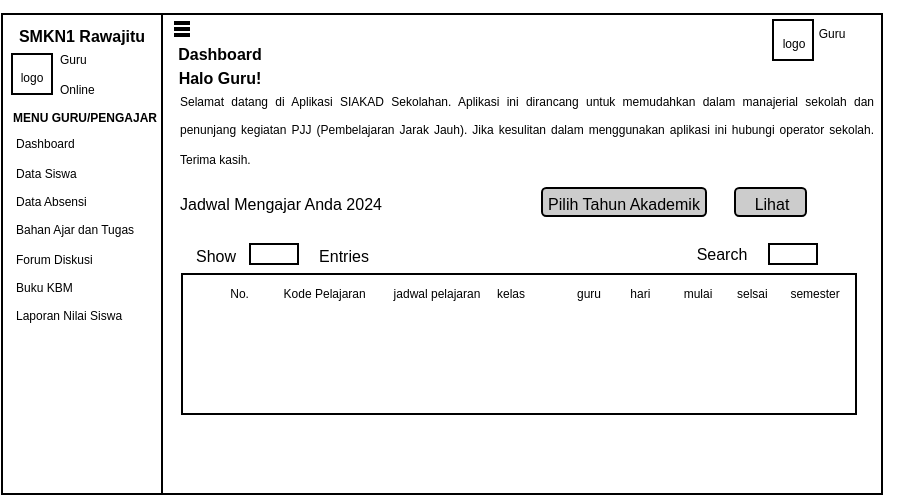 <mxfile version="23.0.2" type="device" pages="15">
  <diagram name="dashboard guru" id="tek2CSZM8yp4seAFTbLX">
    <mxGraphModel dx="1034" dy="511" grid="1" gridSize="10" guides="1" tooltips="1" connect="1" arrows="1" fold="1" page="1" pageScale="1" pageWidth="850" pageHeight="1100" math="0" shadow="0">
      <root>
        <mxCell id="0" />
        <mxCell id="1" parent="0" />
        <mxCell id="iO2GUUlh7tJtSFjD0CPp-1" value="" style="rounded=0;whiteSpace=wrap;html=1;movable=1;resizable=1;rotatable=1;deletable=1;editable=1;locked=0;connectable=1;" parent="1" vertex="1">
          <mxGeometry x="200" y="40" width="440" height="240" as="geometry" />
        </mxCell>
        <mxCell id="iO2GUUlh7tJtSFjD0CPp-2" value="&lt;font style=&quot;font-size: 6px;&quot;&gt;logo&lt;/font&gt;" style="whiteSpace=wrap;html=1;aspect=fixed;" parent="1" vertex="1">
          <mxGeometry x="205" y="60" width="20" height="20" as="geometry" />
        </mxCell>
        <mxCell id="iO2GUUlh7tJtSFjD0CPp-3" value="" style="endArrow=none;html=1;rounded=0;" parent="1" edge="1">
          <mxGeometry width="50" height="50" relative="1" as="geometry">
            <mxPoint x="280" y="280" as="sourcePoint" />
            <mxPoint x="280" y="40" as="targetPoint" />
          </mxGeometry>
        </mxCell>
        <mxCell id="iO2GUUlh7tJtSFjD0CPp-4" value="" style="line;strokeWidth=2;html=1;" parent="1" vertex="1">
          <mxGeometry x="286" y="42" width="8" height="5" as="geometry" />
        </mxCell>
        <mxCell id="iO2GUUlh7tJtSFjD0CPp-5" value="" style="line;strokeWidth=2;html=1;" parent="1" vertex="1">
          <mxGeometry x="286" y="48" width="8" height="5" as="geometry" />
        </mxCell>
        <mxCell id="iO2GUUlh7tJtSFjD0CPp-6" value="" style="line;strokeWidth=2;html=1;" parent="1" vertex="1">
          <mxGeometry x="286" y="45" width="8" height="5" as="geometry" />
        </mxCell>
        <mxCell id="iO2GUUlh7tJtSFjD0CPp-7" value="&lt;font style=&quot;font-size: 6px;&quot;&gt;&lt;b&gt;MENU GURU/PENGAJAR&lt;/b&gt;&lt;/font&gt;" style="text;html=1;strokeColor=none;fillColor=none;align=center;verticalAlign=middle;whiteSpace=wrap;rounded=0;" parent="1" vertex="1">
          <mxGeometry x="203" y="85" width="77" height="10" as="geometry" />
        </mxCell>
        <mxCell id="iO2GUUlh7tJtSFjD0CPp-8" value="&lt;font style=&quot;font-size: 6px;&quot;&gt;Dashboard&lt;br&gt;Data Siswa&lt;br&gt;Data Absensi&lt;br&gt;Bahan Ajar dan Tugas&lt;br&gt;Forum Diskusi&lt;br&gt;Buku KBM&lt;br&gt;Laporan Nilai Siswa&lt;br&gt;&lt;/font&gt;" style="text;html=1;strokeColor=none;fillColor=none;align=left;verticalAlign=middle;whiteSpace=wrap;rounded=0;" parent="1" vertex="1">
          <mxGeometry x="205" y="131" width="154" height="30" as="geometry" />
        </mxCell>
        <mxCell id="iO2GUUlh7tJtSFjD0CPp-9" value="&lt;font style=&quot;font-size: 8px;&quot;&gt;&lt;b&gt;Dashboard&lt;/b&gt;&lt;/font&gt;" style="text;html=1;strokeColor=none;fillColor=none;align=center;verticalAlign=middle;whiteSpace=wrap;rounded=0;movable=1;resizable=1;rotatable=1;deletable=1;editable=1;locked=0;connectable=1;" parent="1" vertex="1">
          <mxGeometry x="290" y="54" width="38" height="10" as="geometry" />
        </mxCell>
        <mxCell id="iO2GUUlh7tJtSFjD0CPp-10" value="&lt;div style=&quot;text-align: justify;&quot;&gt;&lt;span style=&quot;font-size: 6px; background-color: initial;&quot;&gt;Selamat datang di Aplikasi SIAKAD Sekolahan. Aplikasi ini dirancang untuk memudahkan dalam manajerial sekolah dan penunjang kegiatan PJJ (Pembelajaran Jarak Jauh). Jika kesulitan dalam menggunakan aplikasi ini hubungi operator sekolah. Terima kasih.&lt;/span&gt;&lt;/div&gt;" style="text;html=1;strokeColor=none;fillColor=none;align=left;verticalAlign=middle;whiteSpace=wrap;rounded=0;movable=1;resizable=1;rotatable=1;deletable=1;editable=1;locked=0;connectable=1;" parent="1" vertex="1">
          <mxGeometry x="287" y="82" width="349" height="28" as="geometry" />
        </mxCell>
        <mxCell id="iO2GUUlh7tJtSFjD0CPp-16" value="&lt;font style=&quot;font-size: 6px;&quot;&gt;Guru&lt;/font&gt;" style="text;html=1;strokeColor=none;fillColor=none;align=center;verticalAlign=middle;whiteSpace=wrap;rounded=0;" parent="1" vertex="1">
          <mxGeometry x="585" y="33" width="60" height="30" as="geometry" />
        </mxCell>
        <mxCell id="iO2GUUlh7tJtSFjD0CPp-17" value="&lt;font style=&quot;font-size: 8px;&quot;&gt;&lt;b&gt;SMKN1 Rawajitu&lt;/b&gt;&lt;/font&gt;" style="text;html=1;strokeColor=none;fillColor=none;align=center;verticalAlign=middle;whiteSpace=wrap;rounded=0;movable=1;resizable=1;rotatable=1;deletable=1;editable=1;locked=0;connectable=1;" parent="1" vertex="1">
          <mxGeometry x="205" y="45" width="70" height="10" as="geometry" />
        </mxCell>
        <mxCell id="iO2GUUlh7tJtSFjD0CPp-18" value="&lt;span style=&quot;font-size: 6px;&quot;&gt;Guru&lt;br&gt;Online&lt;br&gt;&lt;/span&gt;" style="text;html=1;strokeColor=none;fillColor=none;align=left;verticalAlign=middle;whiteSpace=wrap;rounded=0;movable=1;resizable=1;rotatable=1;deletable=1;editable=1;locked=0;connectable=1;" parent="1" vertex="1">
          <mxGeometry x="226.5" y="55" width="43.5" height="25" as="geometry" />
        </mxCell>
        <mxCell id="iO2GUUlh7tJtSFjD0CPp-19" value="&lt;font style=&quot;font-size: 6px;&quot;&gt;logo&lt;/font&gt;" style="whiteSpace=wrap;html=1;aspect=fixed;" parent="1" vertex="1">
          <mxGeometry x="585.5" y="43" width="20" height="20" as="geometry" />
        </mxCell>
        <mxCell id="iO2GUUlh7tJtSFjD0CPp-21" value="&lt;span style=&quot;font-size: 8px;&quot;&gt;&lt;b&gt;Halo Guru!&lt;/b&gt;&lt;/span&gt;" style="text;html=1;strokeColor=none;fillColor=none;align=center;verticalAlign=middle;whiteSpace=wrap;rounded=0;movable=1;resizable=1;rotatable=1;deletable=1;editable=1;locked=0;connectable=1;" parent="1" vertex="1">
          <mxGeometry x="284" y="66" width="50" height="10" as="geometry" />
        </mxCell>
        <mxCell id="iO2GUUlh7tJtSFjD0CPp-22" value="&lt;div style=&quot;text-align: justify;&quot;&gt;&lt;span style=&quot;background-color: initial;&quot;&gt;&lt;font style=&quot;font-size: 8px;&quot;&gt;Jadwal Mengajar Anda 2024&lt;/font&gt;&lt;/span&gt;&lt;/div&gt;" style="text;html=1;strokeColor=none;fillColor=none;align=left;verticalAlign=middle;whiteSpace=wrap;rounded=0;movable=1;resizable=1;rotatable=1;deletable=1;editable=1;locked=0;connectable=1;" parent="1" vertex="1">
          <mxGeometry x="287" y="120" width="113" height="28" as="geometry" />
        </mxCell>
        <mxCell id="iO2GUUlh7tJtSFjD0CPp-37" value="" style="rounded=0;whiteSpace=wrap;html=1;" parent="1" vertex="1">
          <mxGeometry x="290" y="170" width="337" height="70" as="geometry" />
        </mxCell>
        <mxCell id="iO2GUUlh7tJtSFjD0CPp-38" value="&lt;font style=&quot;font-size: 6px;&quot;&gt;No. &lt;span style=&quot;white-space: pre;&quot;&gt;&#x9;&lt;/span&gt;&lt;span style=&quot;white-space: pre;&quot;&gt;&#x9;&lt;/span&gt;Kode Pelajaran&lt;span style=&quot;white-space: pre;&quot;&gt;&#x9;&lt;/span&gt; jadwal pelajaran &lt;span style=&quot;white-space: pre;&quot;&gt;&#x9;&lt;/span&gt;kelas &lt;span style=&quot;white-space: pre;&quot;&gt;&#x9;&lt;span style=&quot;white-space: pre;&quot;&gt;&#x9;&lt;/span&gt;&lt;/span&gt;guru &lt;span style=&quot;white-space: pre;&quot;&gt;&#x9;&lt;/span&gt;hari &lt;span style=&quot;white-space: pre;&quot;&gt;&#x9;&lt;/span&gt;&lt;span style=&quot;white-space: pre;&quot;&gt;&#x9;&lt;/span&gt;mulai &lt;span style=&quot;white-space: pre;&quot;&gt;&#x9;&lt;/span&gt;selsai &lt;span style=&quot;white-space: pre;&quot;&gt;&#x9;&lt;/span&gt;semester&lt;/font&gt;" style="text;html=1;strokeColor=none;fillColor=none;align=center;verticalAlign=middle;whiteSpace=wrap;rounded=0;movable=1;resizable=1;rotatable=1;deletable=1;editable=1;locked=0;connectable=1;" parent="1" vertex="1">
          <mxGeometry x="281" y="173" width="371" height="10" as="geometry" />
        </mxCell>
        <mxCell id="iO2GUUlh7tJtSFjD0CPp-39" value="&lt;font style=&quot;font-size: 8px;&quot;&gt;Lihat&lt;/font&gt;" style="rounded=1;whiteSpace=wrap;html=1;fillColor=#CCCCCC;" parent="1" vertex="1">
          <mxGeometry x="566.5" y="127" width="35.5" height="14" as="geometry" />
        </mxCell>
        <mxCell id="iO2GUUlh7tJtSFjD0CPp-40" value="&lt;font style=&quot;font-size: 8px;&quot;&gt;Pilih Tahun Akademik&lt;/font&gt;" style="rounded=1;whiteSpace=wrap;html=1;fillColor=#CCCCCC;" parent="1" vertex="1">
          <mxGeometry x="470" y="127" width="82" height="14" as="geometry" />
        </mxCell>
        <mxCell id="iO2GUUlh7tJtSFjD0CPp-79" value="" style="rounded=0;whiteSpace=wrap;html=1;" parent="1" vertex="1">
          <mxGeometry x="324" y="155" width="24" height="10" as="geometry" />
        </mxCell>
        <mxCell id="iO2GUUlh7tJtSFjD0CPp-81" value="&lt;span style=&quot;font-size: 8px;&quot;&gt;Show&lt;/span&gt;" style="text;html=1;strokeColor=none;fillColor=none;align=center;verticalAlign=middle;whiteSpace=wrap;rounded=0;movable=1;resizable=1;rotatable=1;deletable=1;editable=1;locked=0;connectable=1;" parent="1" vertex="1">
          <mxGeometry x="284" y="158.5" width="46" height="3" as="geometry" />
        </mxCell>
        <mxCell id="iO2GUUlh7tJtSFjD0CPp-82" value="&lt;span style=&quot;font-size: 8px;&quot;&gt;Entries&lt;/span&gt;" style="text;html=1;strokeColor=none;fillColor=none;align=center;verticalAlign=middle;whiteSpace=wrap;rounded=0;movable=1;resizable=1;rotatable=1;deletable=1;editable=1;locked=0;connectable=1;" parent="1" vertex="1">
          <mxGeometry x="348" y="158.5" width="46" height="3" as="geometry" />
        </mxCell>
        <mxCell id="iO2GUUlh7tJtSFjD0CPp-83" value="" style="rounded=0;whiteSpace=wrap;html=1;" parent="1" vertex="1">
          <mxGeometry x="583.5" y="155" width="24" height="10" as="geometry" />
        </mxCell>
        <mxCell id="iO2GUUlh7tJtSFjD0CPp-84" value="&lt;span style=&quot;font-size: 8px;&quot;&gt;Search&lt;/span&gt;" style="text;html=1;strokeColor=none;fillColor=none;align=center;verticalAlign=middle;whiteSpace=wrap;rounded=0;movable=1;resizable=1;rotatable=1;deletable=1;editable=1;locked=0;connectable=1;" parent="1" vertex="1">
          <mxGeometry x="537" y="155" width="46" height="7" as="geometry" />
        </mxCell>
      </root>
    </mxGraphModel>
  </diagram>
  <diagram id="brNqcmpvN0W2SF1meUuN" name="data siswa">
    <mxGraphModel dx="1034" dy="511" grid="1" gridSize="10" guides="1" tooltips="1" connect="1" arrows="1" fold="1" page="1" pageScale="1" pageWidth="850" pageHeight="1100" math="0" shadow="0">
      <root>
        <mxCell id="0" />
        <mxCell id="1" parent="0" />
        <mxCell id="kFHJK-oD1oIaqSbVfynf-1" value="" style="rounded=0;whiteSpace=wrap;html=1;movable=1;resizable=1;rotatable=1;deletable=1;editable=1;locked=0;connectable=1;" parent="1" vertex="1">
          <mxGeometry x="200" y="40" width="440" height="240" as="geometry" />
        </mxCell>
        <mxCell id="kFHJK-oD1oIaqSbVfynf-2" value="&lt;font style=&quot;font-size: 6px;&quot;&gt;logo&lt;/font&gt;" style="whiteSpace=wrap;html=1;aspect=fixed;" parent="1" vertex="1">
          <mxGeometry x="205" y="60" width="20" height="20" as="geometry" />
        </mxCell>
        <mxCell id="kFHJK-oD1oIaqSbVfynf-3" value="" style="endArrow=none;html=1;rounded=0;" parent="1" edge="1">
          <mxGeometry width="50" height="50" relative="1" as="geometry">
            <mxPoint x="280" y="280" as="sourcePoint" />
            <mxPoint x="280" y="40" as="targetPoint" />
          </mxGeometry>
        </mxCell>
        <mxCell id="kFHJK-oD1oIaqSbVfynf-4" value="" style="line;strokeWidth=2;html=1;" parent="1" vertex="1">
          <mxGeometry x="286" y="42" width="8" height="5" as="geometry" />
        </mxCell>
        <mxCell id="kFHJK-oD1oIaqSbVfynf-5" value="" style="line;strokeWidth=2;html=1;" parent="1" vertex="1">
          <mxGeometry x="286" y="48" width="8" height="5" as="geometry" />
        </mxCell>
        <mxCell id="kFHJK-oD1oIaqSbVfynf-6" value="" style="line;strokeWidth=2;html=1;" parent="1" vertex="1">
          <mxGeometry x="286" y="45" width="8" height="5" as="geometry" />
        </mxCell>
        <mxCell id="kFHJK-oD1oIaqSbVfynf-9" value="&lt;font style=&quot;font-size: 8px;&quot;&gt;&lt;b&gt;Dashboard&lt;/b&gt;&lt;/font&gt;" style="text;html=1;strokeColor=none;fillColor=none;align=center;verticalAlign=middle;whiteSpace=wrap;rounded=0;movable=1;resizable=1;rotatable=1;deletable=1;editable=1;locked=0;connectable=1;" parent="1" vertex="1">
          <mxGeometry x="293" y="54" width="38" height="10" as="geometry" />
        </mxCell>
        <mxCell id="kFHJK-oD1oIaqSbVfynf-10" value="&lt;font style=&quot;font-size: 6px;&quot;&gt;Guru&lt;/font&gt;" style="text;html=1;strokeColor=none;fillColor=none;align=center;verticalAlign=middle;whiteSpace=wrap;rounded=0;" parent="1" vertex="1">
          <mxGeometry x="585" y="33" width="60" height="30" as="geometry" />
        </mxCell>
        <mxCell id="kFHJK-oD1oIaqSbVfynf-11" value="&lt;font style=&quot;font-size: 8px;&quot;&gt;&lt;b&gt;SMKN1 Rawajitu&lt;/b&gt;&lt;/font&gt;" style="text;html=1;strokeColor=none;fillColor=none;align=center;verticalAlign=middle;whiteSpace=wrap;rounded=0;movable=1;resizable=1;rotatable=1;deletable=1;editable=1;locked=0;connectable=1;" parent="1" vertex="1">
          <mxGeometry x="205" y="45" width="70" height="10" as="geometry" />
        </mxCell>
        <mxCell id="kFHJK-oD1oIaqSbVfynf-12" value="&lt;span style=&quot;font-size: 6px;&quot;&gt;Administrator&amp;nbsp;&lt;br&gt;Online&lt;br&gt;&lt;/span&gt;" style="text;html=1;strokeColor=none;fillColor=none;align=left;verticalAlign=middle;whiteSpace=wrap;rounded=0;movable=1;resizable=1;rotatable=1;deletable=1;editable=1;locked=0;connectable=1;" parent="1" vertex="1">
          <mxGeometry x="226.5" y="55" width="43.5" height="25" as="geometry" />
        </mxCell>
        <mxCell id="kFHJK-oD1oIaqSbVfynf-13" value="&lt;font style=&quot;font-size: 6px;&quot;&gt;logo&lt;/font&gt;" style="whiteSpace=wrap;html=1;aspect=fixed;" parent="1" vertex="1">
          <mxGeometry x="585.5" y="43" width="20" height="20" as="geometry" />
        </mxCell>
        <mxCell id="kFHJK-oD1oIaqSbVfynf-14" value="&lt;span style=&quot;font-size: 8px;&quot;&gt;Semua Data Siswa&lt;/span&gt;" style="text;html=1;strokeColor=none;fillColor=none;align=center;verticalAlign=middle;whiteSpace=wrap;rounded=0;movable=1;resizable=1;rotatable=1;deletable=1;editable=1;locked=0;connectable=1;" parent="1" vertex="1">
          <mxGeometry x="285" y="76" width="90" height="10" as="geometry" />
        </mxCell>
        <mxCell id="kFHJK-oD1oIaqSbVfynf-15" value="" style="rounded=0;whiteSpace=wrap;html=1;" parent="1" vertex="1">
          <mxGeometry x="293" y="113" width="337" height="70" as="geometry" />
        </mxCell>
        <mxCell id="kFHJK-oD1oIaqSbVfynf-16" value="&lt;font style=&quot;font-size: 8px;&quot;&gt;Tambahkan Data Siswa&lt;/font&gt;" style="rounded=1;whiteSpace=wrap;html=1;fillColor=#CCCCCC;" parent="1" vertex="1">
          <mxGeometry x="490" y="95" width="90" height="14" as="geometry" />
        </mxCell>
        <mxCell id="kFHJK-oD1oIaqSbVfynf-17" value="&lt;span style=&quot;font-size: 8px;&quot;&gt;No.&lt;span style=&quot;white-space: pre;&quot;&gt;&#x9;&lt;/span&gt; NIPD &lt;span style=&quot;white-space: pre;&quot;&gt;&#x9;&lt;span style=&quot;white-space: pre;&quot;&gt;&#x9;&lt;/span&gt;&lt;/span&gt;NISN &lt;span style=&quot;white-space: pre;&quot;&gt;&#x9;&lt;span style=&quot;white-space: pre;&quot;&gt;&#x9;&lt;/span&gt;&lt;/span&gt;Nama Siswa&lt;span style=&quot;white-space: pre;&quot;&gt;&#x9;&lt;span style=&quot;white-space: pre;&quot;&gt;&#x9;&lt;/span&gt;&lt;/span&gt; Angkatan &lt;span style=&quot;white-space: pre;&quot;&gt;&#x9;&lt;/span&gt;Kelas&lt;span style=&quot;white-space: pre;&quot;&gt;&#x9;&lt;/span&gt; Action&lt;/span&gt;" style="text;html=1;strokeColor=none;fillColor=none;align=center;verticalAlign=middle;whiteSpace=wrap;rounded=0;movable=1;resizable=1;rotatable=1;deletable=1;editable=1;locked=0;connectable=1;" parent="1" vertex="1">
          <mxGeometry x="294" y="117" width="336" height="10" as="geometry" />
        </mxCell>
        <mxCell id="kFHJK-oD1oIaqSbVfynf-18" value="&lt;font style=&quot;font-size: 8px;&quot;&gt;Print Siswa&lt;/font&gt;" style="rounded=1;whiteSpace=wrap;html=1;fillColor=#CCCCCC;" parent="1" vertex="1">
          <mxGeometry x="584.5" y="95" width="45.5" height="14" as="geometry" />
        </mxCell>
        <mxCell id="kFHJK-oD1oIaqSbVfynf-19" value="&lt;font style=&quot;font-size: 8px;&quot;&gt;Lihat&lt;/font&gt;" style="rounded=1;whiteSpace=wrap;html=1;fillColor=#CCCCCC;" parent="1" vertex="1">
          <mxGeometry x="592.5" y="76" width="35.5" height="14" as="geometry" />
        </mxCell>
        <mxCell id="kFHJK-oD1oIaqSbVfynf-20" value="&lt;font style=&quot;font-size: 8px;&quot;&gt;Import Siswa&lt;/font&gt;" style="rounded=1;whiteSpace=wrap;html=1;fillColor=#CCCCCC;" parent="1" vertex="1">
          <mxGeometry x="428" y="95" width="55.5" height="14" as="geometry" />
        </mxCell>
        <mxCell id="kFHJK-oD1oIaqSbVfynf-21" value="&lt;font style=&quot;font-size: 8px;&quot;&gt;Pilih kelas&lt;/font&gt;" style="rounded=1;whiteSpace=wrap;html=1;fillColor=#CCCCCC;" parent="1" vertex="1">
          <mxGeometry x="535.5" y="76" width="50" height="14" as="geometry" />
        </mxCell>
        <mxCell id="kFHJK-oD1oIaqSbVfynf-22" value="&lt;font style=&quot;font-size: 8px;&quot;&gt;Angkatan&lt;/font&gt;" style="rounded=1;whiteSpace=wrap;html=1;fillColor=#CCCCCC;" parent="1" vertex="1">
          <mxGeometry x="475.5" y="76" width="50" height="14" as="geometry" />
        </mxCell>
        <mxCell id="ejJhD4NTidxLQFvFlLsW-1" value="&lt;font style=&quot;font-size: 6px;&quot;&gt;&lt;b&gt;MENU GURU/PENGAJAR&lt;/b&gt;&lt;/font&gt;" style="text;html=1;strokeColor=none;fillColor=none;align=center;verticalAlign=middle;whiteSpace=wrap;rounded=0;" parent="1" vertex="1">
          <mxGeometry x="203" y="85" width="77" height="10" as="geometry" />
        </mxCell>
        <mxCell id="nrzXHUIUIgftBIGYgTY2-1" value="&lt;font style=&quot;font-size: 6px;&quot;&gt;Dashboard&lt;br&gt;Data Siswa&lt;br&gt;Data Absensi&lt;br&gt;Bahan Ajar dan Tugas&lt;br&gt;Forum Diskusi&lt;br&gt;Buku KBM&lt;br&gt;Laporan Nilai Siswa&lt;br&gt;&lt;/font&gt;" style="text;html=1;strokeColor=none;fillColor=none;align=left;verticalAlign=middle;whiteSpace=wrap;rounded=0;" parent="1" vertex="1">
          <mxGeometry x="205" y="131" width="154" height="30" as="geometry" />
        </mxCell>
      </root>
    </mxGraphModel>
  </diagram>
  <diagram id="WgbCOL87G0O85NU1RW6D" name="absen siswa">
    <mxGraphModel dx="1034" dy="511" grid="1" gridSize="10" guides="1" tooltips="1" connect="1" arrows="1" fold="1" page="1" pageScale="1" pageWidth="850" pageHeight="1100" math="0" shadow="0">
      <root>
        <mxCell id="0" />
        <mxCell id="1" parent="0" />
        <mxCell id="PuZGLgrXJXTQxeD6GiwD-1" value="" style="rounded=0;whiteSpace=wrap;html=1;movable=1;resizable=1;rotatable=1;deletable=1;editable=1;locked=0;connectable=1;" parent="1" vertex="1">
          <mxGeometry x="200" y="40" width="440" height="240" as="geometry" />
        </mxCell>
        <mxCell id="PuZGLgrXJXTQxeD6GiwD-2" value="&lt;font style=&quot;font-size: 6px;&quot;&gt;logo&lt;/font&gt;" style="whiteSpace=wrap;html=1;aspect=fixed;" parent="1" vertex="1">
          <mxGeometry x="205" y="60" width="20" height="20" as="geometry" />
        </mxCell>
        <mxCell id="PuZGLgrXJXTQxeD6GiwD-3" value="" style="endArrow=none;html=1;rounded=0;" parent="1" edge="1">
          <mxGeometry width="50" height="50" relative="1" as="geometry">
            <mxPoint x="280" y="280" as="sourcePoint" />
            <mxPoint x="280" y="40" as="targetPoint" />
          </mxGeometry>
        </mxCell>
        <mxCell id="PuZGLgrXJXTQxeD6GiwD-4" value="" style="line;strokeWidth=2;html=1;" parent="1" vertex="1">
          <mxGeometry x="286" y="42" width="8" height="5" as="geometry" />
        </mxCell>
        <mxCell id="PuZGLgrXJXTQxeD6GiwD-5" value="" style="line;strokeWidth=2;html=1;" parent="1" vertex="1">
          <mxGeometry x="286" y="48" width="8" height="5" as="geometry" />
        </mxCell>
        <mxCell id="PuZGLgrXJXTQxeD6GiwD-6" value="" style="line;strokeWidth=2;html=1;" parent="1" vertex="1">
          <mxGeometry x="286" y="45" width="8" height="5" as="geometry" />
        </mxCell>
        <mxCell id="PuZGLgrXJXTQxeD6GiwD-9" value="&lt;font style=&quot;font-size: 8px;&quot;&gt;&lt;b&gt;Dashboard&lt;/b&gt;&lt;/font&gt;" style="text;html=1;strokeColor=none;fillColor=none;align=center;verticalAlign=middle;whiteSpace=wrap;rounded=0;movable=1;resizable=1;rotatable=1;deletable=1;editable=1;locked=0;connectable=1;" parent="1" vertex="1">
          <mxGeometry x="293" y="54" width="38" height="10" as="geometry" />
        </mxCell>
        <mxCell id="PuZGLgrXJXTQxeD6GiwD-10" value="&lt;font style=&quot;font-size: 6px;&quot;&gt;guru&lt;/font&gt;" style="text;html=1;strokeColor=none;fillColor=none;align=center;verticalAlign=middle;whiteSpace=wrap;rounded=0;" parent="1" vertex="1">
          <mxGeometry x="585" y="33" width="60" height="30" as="geometry" />
        </mxCell>
        <mxCell id="PuZGLgrXJXTQxeD6GiwD-11" value="&lt;font style=&quot;font-size: 8px;&quot;&gt;&lt;b&gt;SMKN1 Rawajitu&lt;/b&gt;&lt;/font&gt;" style="text;html=1;strokeColor=none;fillColor=none;align=center;verticalAlign=middle;whiteSpace=wrap;rounded=0;movable=1;resizable=1;rotatable=1;deletable=1;editable=1;locked=0;connectable=1;" parent="1" vertex="1">
          <mxGeometry x="205" y="45" width="70" height="10" as="geometry" />
        </mxCell>
        <mxCell id="PuZGLgrXJXTQxeD6GiwD-12" value="&lt;span style=&quot;font-size: 6px;&quot;&gt;Administrator&amp;nbsp;&lt;br&gt;Online&lt;br&gt;&lt;/span&gt;" style="text;html=1;strokeColor=none;fillColor=none;align=left;verticalAlign=middle;whiteSpace=wrap;rounded=0;movable=1;resizable=1;rotatable=1;deletable=1;editable=1;locked=0;connectable=1;" parent="1" vertex="1">
          <mxGeometry x="226.5" y="55" width="43.5" height="25" as="geometry" />
        </mxCell>
        <mxCell id="PuZGLgrXJXTQxeD6GiwD-13" value="&lt;font style=&quot;font-size: 6px;&quot;&gt;logo&lt;/font&gt;" style="whiteSpace=wrap;html=1;aspect=fixed;" parent="1" vertex="1">
          <mxGeometry x="584.5" y="43" width="20" height="20" as="geometry" />
        </mxCell>
        <mxCell id="PuZGLgrXJXTQxeD6GiwD-14" value="&lt;span style=&quot;font-size: 8px;&quot;&gt;Rekap absensi siswa pada tahun 2024&lt;/span&gt;" style="text;html=1;strokeColor=none;fillColor=none;align=center;verticalAlign=middle;whiteSpace=wrap;rounded=0;movable=1;resizable=1;rotatable=1;deletable=1;editable=1;locked=0;connectable=1;" parent="1" vertex="1">
          <mxGeometry x="285" y="76" width="155" height="10" as="geometry" />
        </mxCell>
        <mxCell id="PuZGLgrXJXTQxeD6GiwD-15" value="" style="rounded=0;whiteSpace=wrap;html=1;" parent="1" vertex="1">
          <mxGeometry x="293" y="113" width="337" height="70" as="geometry" />
        </mxCell>
        <mxCell id="PuZGLgrXJXTQxeD6GiwD-16" value="&lt;span style=&quot;font-size: 8px;&quot;&gt;No.&lt;span style=&quot;white-space: pre;&quot;&gt;&#x9;&lt;/span&gt; Jadwal Pelajaran &lt;span style=&quot;white-space: pre;&quot;&gt;&#x9;&lt;/span&gt;Kelas&amp;nbsp;Guru &lt;span style=&quot;white-space: pre;&quot;&gt;&#x9;&lt;/span&gt;Hari&lt;span style=&quot;white-space: pre;&quot;&gt;&#x9;&lt;/span&gt; Mulai &lt;span style=&quot;white-space: pre;&quot;&gt;&#x9;&lt;/span&gt;Selesai &lt;span style=&quot;white-space: pre;&quot;&gt;&#x9;&lt;/span&gt;Ruangan SemesterAction&lt;/span&gt;" style="text;html=1;strokeColor=none;fillColor=none;align=center;verticalAlign=middle;whiteSpace=wrap;rounded=0;movable=1;resizable=1;rotatable=1;deletable=1;editable=1;locked=0;connectable=1;" parent="1" vertex="1">
          <mxGeometry x="294" y="117" width="336" height="10" as="geometry" />
        </mxCell>
        <mxCell id="PuZGLgrXJXTQxeD6GiwD-17" value="&lt;font style=&quot;font-size: 8px;&quot;&gt;Lihat&lt;/font&gt;" style="rounded=1;whiteSpace=wrap;html=1;fillColor=#CCCCCC;" parent="1" vertex="1">
          <mxGeometry x="583.5" y="95" width="35.5" height="14" as="geometry" />
        </mxCell>
        <mxCell id="PuZGLgrXJXTQxeD6GiwD-18" value="&lt;font style=&quot;font-size: 8px;&quot;&gt;Pilih Kelas&lt;/font&gt;" style="rounded=1;whiteSpace=wrap;html=1;fillColor=#CCCCCC;" parent="1" vertex="1">
          <mxGeometry x="493" y="95" width="82" height="14" as="geometry" />
        </mxCell>
        <mxCell id="3NRHhphkM50BgUxP3Nvh-1" value="&lt;font style=&quot;font-size: 6px;&quot;&gt;&lt;b&gt;MENU GURU/PENGAJAR&lt;/b&gt;&lt;/font&gt;" style="text;html=1;strokeColor=none;fillColor=none;align=center;verticalAlign=middle;whiteSpace=wrap;rounded=0;" parent="1" vertex="1">
          <mxGeometry x="203" y="85" width="77" height="10" as="geometry" />
        </mxCell>
        <mxCell id="ti7MVvTfDDvZUKtYNRL4-1" value="&lt;font style=&quot;font-size: 8px;&quot;&gt;Pilih Tahun Akademik&lt;/font&gt;" style="rounded=1;whiteSpace=wrap;html=1;fillColor=#CCCCCC;" parent="1" vertex="1">
          <mxGeometry x="400" y="95" width="82" height="14" as="geometry" />
        </mxCell>
        <mxCell id="dC0XleM1OmeiiTvo_B8T-1" value="&lt;font style=&quot;font-size: 6px;&quot;&gt;Dashboard&lt;br&gt;Data Siswa&lt;br&gt;Data Absensi&lt;br&gt;Bahan Ajar dan Tugas&lt;br&gt;Forum Diskusi&lt;br&gt;Buku KBM&lt;br&gt;Laporan Nilai Siswa&lt;br&gt;&lt;/font&gt;" style="text;html=1;strokeColor=none;fillColor=none;align=left;verticalAlign=middle;whiteSpace=wrap;rounded=0;" parent="1" vertex="1">
          <mxGeometry x="205" y="131" width="154" height="30" as="geometry" />
        </mxCell>
      </root>
    </mxGraphModel>
  </diagram>
  <diagram id="zC6lYPeLVVU0u0R__9qI" name="bahan ajar dan tugas">
    <mxGraphModel dx="1034" dy="511" grid="1" gridSize="10" guides="1" tooltips="1" connect="1" arrows="1" fold="1" page="1" pageScale="1" pageWidth="850" pageHeight="1100" math="0" shadow="0">
      <root>
        <mxCell id="0" />
        <mxCell id="1" parent="0" />
        <mxCell id="AwTaA4phwQrf_lL7x3y8-1" value="" style="rounded=0;whiteSpace=wrap;html=1;movable=1;resizable=1;rotatable=1;deletable=1;editable=1;locked=0;connectable=1;" parent="1" vertex="1">
          <mxGeometry x="200" y="40" width="440" height="240" as="geometry" />
        </mxCell>
        <mxCell id="AwTaA4phwQrf_lL7x3y8-2" value="&lt;font style=&quot;font-size: 6px;&quot;&gt;logo&lt;/font&gt;" style="whiteSpace=wrap;html=1;aspect=fixed;" parent="1" vertex="1">
          <mxGeometry x="205" y="60" width="20" height="20" as="geometry" />
        </mxCell>
        <mxCell id="AwTaA4phwQrf_lL7x3y8-3" value="" style="endArrow=none;html=1;rounded=0;" parent="1" edge="1">
          <mxGeometry width="50" height="50" relative="1" as="geometry">
            <mxPoint x="280" y="280" as="sourcePoint" />
            <mxPoint x="280" y="40" as="targetPoint" />
          </mxGeometry>
        </mxCell>
        <mxCell id="AwTaA4phwQrf_lL7x3y8-4" value="" style="line;strokeWidth=2;html=1;" parent="1" vertex="1">
          <mxGeometry x="286" y="42" width="8" height="5" as="geometry" />
        </mxCell>
        <mxCell id="AwTaA4phwQrf_lL7x3y8-5" value="" style="line;strokeWidth=2;html=1;" parent="1" vertex="1">
          <mxGeometry x="286" y="48" width="8" height="5" as="geometry" />
        </mxCell>
        <mxCell id="AwTaA4phwQrf_lL7x3y8-6" value="" style="line;strokeWidth=2;html=1;" parent="1" vertex="1">
          <mxGeometry x="286" y="45" width="8" height="5" as="geometry" />
        </mxCell>
        <mxCell id="AwTaA4phwQrf_lL7x3y8-7" value="&lt;font style=&quot;font-size: 8px;&quot;&gt;&lt;b&gt;Dashboard&lt;/b&gt;&lt;/font&gt;" style="text;html=1;strokeColor=none;fillColor=none;align=center;verticalAlign=middle;whiteSpace=wrap;rounded=0;movable=1;resizable=1;rotatable=1;deletable=1;editable=1;locked=0;connectable=1;" parent="1" vertex="1">
          <mxGeometry x="293" y="54" width="38" height="10" as="geometry" />
        </mxCell>
        <mxCell id="AwTaA4phwQrf_lL7x3y8-8" value="&lt;font style=&quot;font-size: 6px;&quot;&gt;guru&lt;/font&gt;" style="text;html=1;strokeColor=none;fillColor=none;align=center;verticalAlign=middle;whiteSpace=wrap;rounded=0;" parent="1" vertex="1">
          <mxGeometry x="585" y="33" width="60" height="30" as="geometry" />
        </mxCell>
        <mxCell id="AwTaA4phwQrf_lL7x3y8-9" value="&lt;font style=&quot;font-size: 8px;&quot;&gt;&lt;b&gt;SMKN1 Rawajitu&lt;/b&gt;&lt;/font&gt;" style="text;html=1;strokeColor=none;fillColor=none;align=center;verticalAlign=middle;whiteSpace=wrap;rounded=0;movable=1;resizable=1;rotatable=1;deletable=1;editable=1;locked=0;connectable=1;" parent="1" vertex="1">
          <mxGeometry x="205" y="45" width="70" height="10" as="geometry" />
        </mxCell>
        <mxCell id="AwTaA4phwQrf_lL7x3y8-10" value="&lt;span style=&quot;font-size: 6px;&quot;&gt;Administrator&amp;nbsp;&lt;br&gt;Online&lt;br&gt;&lt;/span&gt;" style="text;html=1;strokeColor=none;fillColor=none;align=left;verticalAlign=middle;whiteSpace=wrap;rounded=0;movable=1;resizable=1;rotatable=1;deletable=1;editable=1;locked=0;connectable=1;" parent="1" vertex="1">
          <mxGeometry x="226.5" y="55" width="43.5" height="25" as="geometry" />
        </mxCell>
        <mxCell id="AwTaA4phwQrf_lL7x3y8-11" value="&lt;font style=&quot;font-size: 6px;&quot;&gt;logo&lt;/font&gt;" style="whiteSpace=wrap;html=1;aspect=fixed;" parent="1" vertex="1">
          <mxGeometry x="584.5" y="43" width="20" height="20" as="geometry" />
        </mxCell>
        <mxCell id="AwTaA4phwQrf_lL7x3y8-12" value="&lt;span style=&quot;font-size: 8px;&quot;&gt;Bahan dan Tugas Pada 2024&lt;/span&gt;" style="text;html=1;strokeColor=none;fillColor=none;align=center;verticalAlign=middle;whiteSpace=wrap;rounded=0;movable=1;resizable=1;rotatable=1;deletable=1;editable=1;locked=0;connectable=1;" parent="1" vertex="1">
          <mxGeometry x="285" y="76" width="135" height="10" as="geometry" />
        </mxCell>
        <mxCell id="AwTaA4phwQrf_lL7x3y8-13" value="" style="rounded=0;whiteSpace=wrap;html=1;" parent="1" vertex="1">
          <mxGeometry x="293" y="113" width="337" height="70" as="geometry" />
        </mxCell>
        <mxCell id="AwTaA4phwQrf_lL7x3y8-14" value="&lt;span style=&quot;font-size: 8px;&quot;&gt;No.&lt;span style=&quot;white-space: pre;&quot;&gt;&#x9;&lt;/span&gt; Jadwal Pelajaran &lt;span style=&quot;white-space: pre;&quot;&gt;&#x9;&lt;/span&gt;Kelas&amp;nbsp;Guru &lt;span style=&quot;white-space: pre;&quot;&gt;&#x9;&lt;/span&gt;Hari&lt;span style=&quot;white-space: pre;&quot;&gt;&#x9;&lt;/span&gt; Mulai &lt;span style=&quot;white-space: pre;&quot;&gt;&#x9;&lt;/span&gt;Selesai &lt;span style=&quot;white-space: pre;&quot;&gt;&#x9;&lt;/span&gt;Semester&amp;nbsp; Total&amp;nbsp; Action&lt;/span&gt;" style="text;html=1;strokeColor=none;fillColor=none;align=center;verticalAlign=middle;whiteSpace=wrap;rounded=0;movable=1;resizable=1;rotatable=1;deletable=1;editable=1;locked=0;connectable=1;" parent="1" vertex="1">
          <mxGeometry x="294" y="117" width="336" height="10" as="geometry" />
        </mxCell>
        <mxCell id="AwTaA4phwQrf_lL7x3y8-15" value="&lt;font style=&quot;font-size: 8px;&quot;&gt;Lihat&lt;/font&gt;" style="rounded=1;whiteSpace=wrap;html=1;fillColor=#CCCCCC;" parent="1" vertex="1">
          <mxGeometry x="583.5" y="95" width="35.5" height="14" as="geometry" />
        </mxCell>
        <mxCell id="AwTaA4phwQrf_lL7x3y8-16" value="&lt;font style=&quot;font-size: 8px;&quot;&gt;Pilih Tahun Akademik&lt;/font&gt;" style="rounded=1;whiteSpace=wrap;html=1;fillColor=#CCCCCC;" parent="1" vertex="1">
          <mxGeometry x="493" y="95" width="82" height="14" as="geometry" />
        </mxCell>
        <mxCell id="AwTaA4phwQrf_lL7x3y8-18" value="&lt;font style=&quot;font-size: 6px;&quot;&gt;&lt;b&gt;MENU GURU/PENGAJAR&lt;/b&gt;&lt;/font&gt;" style="text;html=1;strokeColor=none;fillColor=none;align=center;verticalAlign=middle;whiteSpace=wrap;rounded=0;" parent="1" vertex="1">
          <mxGeometry x="203" y="85" width="77" height="10" as="geometry" />
        </mxCell>
        <mxCell id="ZWKlO7eUOWhqiIh4i3zB-1" value="&lt;font style=&quot;font-size: 6px;&quot;&gt;Dashboard&lt;br&gt;Data Siswa&lt;br&gt;Data Absensi&lt;br&gt;Bahan Ajar dan Tugas&lt;br&gt;Forum Diskusi&lt;br&gt;Buku KBM&lt;br&gt;Laporan Nilai Siswa&lt;br&gt;&lt;/font&gt;" style="text;html=1;strokeColor=none;fillColor=none;align=left;verticalAlign=middle;whiteSpace=wrap;rounded=0;" parent="1" vertex="1">
          <mxGeometry x="205" y="131" width="154" height="30" as="geometry" />
        </mxCell>
      </root>
    </mxGraphModel>
  </diagram>
  <diagram id="wnei3wQubtYJ9zLeHblU" name="Forum diskusi">
    <mxGraphModel dx="604" dy="502" grid="1" gridSize="10" guides="1" tooltips="1" connect="1" arrows="1" fold="1" page="1" pageScale="1" pageWidth="850" pageHeight="1100" math="0" shadow="0">
      <root>
        <mxCell id="0" />
        <mxCell id="1" parent="0" />
        <mxCell id="SKfE4rS9gcAKE4wY4d7E-1" value="" style="rounded=0;whiteSpace=wrap;html=1;movable=1;resizable=1;rotatable=1;deletable=1;editable=1;locked=0;connectable=1;" parent="1" vertex="1">
          <mxGeometry x="200" y="40" width="440" height="240" as="geometry" />
        </mxCell>
        <mxCell id="SKfE4rS9gcAKE4wY4d7E-2" value="&lt;font style=&quot;font-size: 6px;&quot;&gt;logo&lt;/font&gt;" style="whiteSpace=wrap;html=1;aspect=fixed;" parent="1" vertex="1">
          <mxGeometry x="205" y="60" width="20" height="20" as="geometry" />
        </mxCell>
        <mxCell id="SKfE4rS9gcAKE4wY4d7E-3" value="" style="endArrow=none;html=1;rounded=0;" parent="1" edge="1">
          <mxGeometry width="50" height="50" relative="1" as="geometry">
            <mxPoint x="280" y="280" as="sourcePoint" />
            <mxPoint x="280" y="40" as="targetPoint" />
          </mxGeometry>
        </mxCell>
        <mxCell id="SKfE4rS9gcAKE4wY4d7E-4" value="" style="line;strokeWidth=2;html=1;" parent="1" vertex="1">
          <mxGeometry x="286" y="42" width="8" height="5" as="geometry" />
        </mxCell>
        <mxCell id="SKfE4rS9gcAKE4wY4d7E-5" value="" style="line;strokeWidth=2;html=1;" parent="1" vertex="1">
          <mxGeometry x="286" y="48" width="8" height="5" as="geometry" />
        </mxCell>
        <mxCell id="SKfE4rS9gcAKE4wY4d7E-6" value="" style="line;strokeWidth=2;html=1;" parent="1" vertex="1">
          <mxGeometry x="286" y="45" width="8" height="5" as="geometry" />
        </mxCell>
        <mxCell id="SKfE4rS9gcAKE4wY4d7E-7" value="&lt;font style=&quot;font-size: 8px;&quot;&gt;&lt;b&gt;Dashboard&lt;/b&gt;&lt;/font&gt;" style="text;html=1;strokeColor=none;fillColor=none;align=center;verticalAlign=middle;whiteSpace=wrap;rounded=0;movable=1;resizable=1;rotatable=1;deletable=1;editable=1;locked=0;connectable=1;" parent="1" vertex="1">
          <mxGeometry x="293" y="54" width="38" height="10" as="geometry" />
        </mxCell>
        <mxCell id="SKfE4rS9gcAKE4wY4d7E-8" value="&lt;font style=&quot;font-size: 6px;&quot;&gt;guru&lt;/font&gt;" style="text;html=1;strokeColor=none;fillColor=none;align=center;verticalAlign=middle;whiteSpace=wrap;rounded=0;" parent="1" vertex="1">
          <mxGeometry x="585" y="33" width="60" height="30" as="geometry" />
        </mxCell>
        <mxCell id="SKfE4rS9gcAKE4wY4d7E-9" value="&lt;font style=&quot;font-size: 8px;&quot;&gt;&lt;b&gt;SMKN1 Rawajitu&lt;/b&gt;&lt;/font&gt;" style="text;html=1;strokeColor=none;fillColor=none;align=center;verticalAlign=middle;whiteSpace=wrap;rounded=0;movable=1;resizable=1;rotatable=1;deletable=1;editable=1;locked=0;connectable=1;" parent="1" vertex="1">
          <mxGeometry x="205" y="45" width="70" height="10" as="geometry" />
        </mxCell>
        <mxCell id="SKfE4rS9gcAKE4wY4d7E-10" value="&lt;span style=&quot;font-size: 6px;&quot;&gt;Administrator&amp;nbsp;&lt;br&gt;Online&lt;br&gt;&lt;/span&gt;" style="text;html=1;strokeColor=none;fillColor=none;align=left;verticalAlign=middle;whiteSpace=wrap;rounded=0;movable=1;resizable=1;rotatable=1;deletable=1;editable=1;locked=0;connectable=1;" parent="1" vertex="1">
          <mxGeometry x="226.5" y="55" width="43.5" height="25" as="geometry" />
        </mxCell>
        <mxCell id="SKfE4rS9gcAKE4wY4d7E-11" value="&lt;font style=&quot;font-size: 6px;&quot;&gt;logo&lt;/font&gt;" style="whiteSpace=wrap;html=1;aspect=fixed;" parent="1" vertex="1">
          <mxGeometry x="584.5" y="43" width="20" height="20" as="geometry" />
        </mxCell>
        <mxCell id="SKfE4rS9gcAKE4wY4d7E-12" value="&lt;span style=&quot;font-size: 8px;&quot;&gt;Forum Diskusi Pada 2024&lt;/span&gt;" style="text;html=1;strokeColor=none;fillColor=none;align=center;verticalAlign=middle;whiteSpace=wrap;rounded=0;movable=1;resizable=1;rotatable=1;deletable=1;editable=1;locked=0;connectable=1;" parent="1" vertex="1">
          <mxGeometry x="269" y="76" width="135" height="10" as="geometry" />
        </mxCell>
        <mxCell id="SKfE4rS9gcAKE4wY4d7E-13" value="" style="rounded=0;whiteSpace=wrap;html=1;" parent="1" vertex="1">
          <mxGeometry x="293" y="113" width="337" height="70" as="geometry" />
        </mxCell>
        <mxCell id="SKfE4rS9gcAKE4wY4d7E-14" value="&lt;span style=&quot;font-size: 8px;&quot;&gt;No.&lt;span style=&quot;white-space: pre;&quot;&gt;&#x9;&lt;/span&gt; Jadwal Pelajaran &lt;span style=&quot;white-space: pre;&quot;&gt;&#x9;&lt;/span&gt;Kelas&amp;nbsp;Guru &lt;span style=&quot;white-space: pre;&quot;&gt;&#x9;&lt;/span&gt;Hari&lt;span style=&quot;white-space: pre;&quot;&gt;&#x9;&lt;/span&gt; Mulai &lt;span style=&quot;white-space: pre;&quot;&gt;&#x9;&lt;/span&gt;Selesai &lt;span style=&quot;white-space: pre;&quot;&gt;&#x9;&lt;/span&gt;Semester&amp;nbsp; Total&amp;nbsp; Action&lt;/span&gt;" style="text;html=1;strokeColor=none;fillColor=none;align=center;verticalAlign=middle;whiteSpace=wrap;rounded=0;movable=1;resizable=1;rotatable=1;deletable=1;editable=1;locked=0;connectable=1;" parent="1" vertex="1">
          <mxGeometry x="294" y="117" width="336" height="10" as="geometry" />
        </mxCell>
        <mxCell id="SKfE4rS9gcAKE4wY4d7E-15" value="&lt;font style=&quot;font-size: 8px;&quot;&gt;Lihat&lt;/font&gt;" style="rounded=1;whiteSpace=wrap;html=1;fillColor=#CCCCCC;" parent="1" vertex="1">
          <mxGeometry x="583.5" y="95" width="35.5" height="14" as="geometry" />
        </mxCell>
        <mxCell id="SKfE4rS9gcAKE4wY4d7E-16" value="&lt;font style=&quot;font-size: 8px;&quot;&gt;Pilih Tahun Akademik&lt;/font&gt;" style="rounded=1;whiteSpace=wrap;html=1;fillColor=#CCCCCC;" parent="1" vertex="1">
          <mxGeometry x="493" y="95" width="82" height="14" as="geometry" />
        </mxCell>
        <mxCell id="SKfE4rS9gcAKE4wY4d7E-18" value="&lt;font style=&quot;font-size: 6px;&quot;&gt;&lt;b&gt;MENU GURU/PENGAJAR&lt;/b&gt;&lt;/font&gt;" style="text;html=1;strokeColor=none;fillColor=none;align=center;verticalAlign=middle;whiteSpace=wrap;rounded=0;" parent="1" vertex="1">
          <mxGeometry x="203" y="85" width="77" height="10" as="geometry" />
        </mxCell>
        <mxCell id="c9WnQyiyuEDsFNo0ou---1" value="&lt;font style=&quot;font-size: 6px;&quot;&gt;Dashboard&lt;br&gt;Data Siswa&lt;br&gt;Data Absensi&lt;br&gt;Bahan Ajar dan Tugas&lt;br&gt;Forum Diskusi&lt;br&gt;Buku KBM&lt;br&gt;Laporan Nilai Siswa&lt;br&gt;&lt;/font&gt;" style="text;html=1;strokeColor=none;fillColor=none;align=left;verticalAlign=middle;whiteSpace=wrap;rounded=0;" vertex="1" parent="1">
          <mxGeometry x="205" y="131" width="154" height="30" as="geometry" />
        </mxCell>
      </root>
    </mxGraphModel>
  </diagram>
  <diagram id="MhuTRH3bSQv6MHgDYef1" name="journal kbm">
    <mxGraphModel dx="604" dy="502" grid="1" gridSize="10" guides="1" tooltips="1" connect="1" arrows="1" fold="1" page="1" pageScale="1" pageWidth="850" pageHeight="1100" math="0" shadow="0">
      <root>
        <mxCell id="0" />
        <mxCell id="1" parent="0" />
        <mxCell id="jwytx_gIXp9a1-k520Xt-1" value="" style="rounded=0;whiteSpace=wrap;html=1;movable=1;resizable=1;rotatable=1;deletable=1;editable=1;locked=0;connectable=1;" parent="1" vertex="1">
          <mxGeometry x="200" y="40" width="440" height="240" as="geometry" />
        </mxCell>
        <mxCell id="jwytx_gIXp9a1-k520Xt-2" value="&lt;font style=&quot;font-size: 6px;&quot;&gt;logo&lt;/font&gt;" style="whiteSpace=wrap;html=1;aspect=fixed;" parent="1" vertex="1">
          <mxGeometry x="205" y="60" width="20" height="20" as="geometry" />
        </mxCell>
        <mxCell id="jwytx_gIXp9a1-k520Xt-3" value="" style="endArrow=none;html=1;rounded=0;" parent="1" edge="1">
          <mxGeometry width="50" height="50" relative="1" as="geometry">
            <mxPoint x="280" y="280" as="sourcePoint" />
            <mxPoint x="280" y="40" as="targetPoint" />
          </mxGeometry>
        </mxCell>
        <mxCell id="jwytx_gIXp9a1-k520Xt-4" value="" style="line;strokeWidth=2;html=1;" parent="1" vertex="1">
          <mxGeometry x="286" y="42" width="8" height="5" as="geometry" />
        </mxCell>
        <mxCell id="jwytx_gIXp9a1-k520Xt-5" value="" style="line;strokeWidth=2;html=1;" parent="1" vertex="1">
          <mxGeometry x="286" y="48" width="8" height="5" as="geometry" />
        </mxCell>
        <mxCell id="jwytx_gIXp9a1-k520Xt-6" value="" style="line;strokeWidth=2;html=1;" parent="1" vertex="1">
          <mxGeometry x="286" y="45" width="8" height="5" as="geometry" />
        </mxCell>
        <mxCell id="jwytx_gIXp9a1-k520Xt-7" value="&lt;font style=&quot;font-size: 8px;&quot;&gt;&lt;b&gt;Dashboard&lt;/b&gt;&lt;/font&gt;" style="text;html=1;strokeColor=none;fillColor=none;align=center;verticalAlign=middle;whiteSpace=wrap;rounded=0;movable=1;resizable=1;rotatable=1;deletable=1;editable=1;locked=0;connectable=1;" parent="1" vertex="1">
          <mxGeometry x="293" y="54" width="38" height="10" as="geometry" />
        </mxCell>
        <mxCell id="jwytx_gIXp9a1-k520Xt-8" value="&lt;font style=&quot;font-size: 6px;&quot;&gt;guru&lt;/font&gt;" style="text;html=1;strokeColor=none;fillColor=none;align=center;verticalAlign=middle;whiteSpace=wrap;rounded=0;" parent="1" vertex="1">
          <mxGeometry x="585" y="33" width="60" height="30" as="geometry" />
        </mxCell>
        <mxCell id="jwytx_gIXp9a1-k520Xt-9" value="&lt;font style=&quot;font-size: 8px;&quot;&gt;&lt;b&gt;SMKN1 Rawajitu&lt;/b&gt;&lt;/font&gt;" style="text;html=1;strokeColor=none;fillColor=none;align=center;verticalAlign=middle;whiteSpace=wrap;rounded=0;movable=1;resizable=1;rotatable=1;deletable=1;editable=1;locked=0;connectable=1;" parent="1" vertex="1">
          <mxGeometry x="205" y="45" width="70" height="10" as="geometry" />
        </mxCell>
        <mxCell id="jwytx_gIXp9a1-k520Xt-10" value="&lt;span style=&quot;font-size: 6px;&quot;&gt;Administrator&amp;nbsp;&lt;br&gt;Online&lt;br&gt;&lt;/span&gt;" style="text;html=1;strokeColor=none;fillColor=none;align=left;verticalAlign=middle;whiteSpace=wrap;rounded=0;movable=1;resizable=1;rotatable=1;deletable=1;editable=1;locked=0;connectable=1;" parent="1" vertex="1">
          <mxGeometry x="226.5" y="55" width="43.5" height="25" as="geometry" />
        </mxCell>
        <mxCell id="jwytx_gIXp9a1-k520Xt-11" value="&lt;font style=&quot;font-size: 6px;&quot;&gt;logo&lt;/font&gt;" style="whiteSpace=wrap;html=1;aspect=fixed;" parent="1" vertex="1">
          <mxGeometry x="584.5" y="43" width="20" height="20" as="geometry" />
        </mxCell>
        <mxCell id="jwytx_gIXp9a1-k520Xt-12" value="&lt;span style=&quot;font-size: 8px;&quot;&gt;Journal Kegiatan Belajar Mengajar anda pada 2024&lt;/span&gt;" style="text;html=1;strokeColor=none;fillColor=none;align=center;verticalAlign=middle;whiteSpace=wrap;rounded=0;movable=1;resizable=1;rotatable=1;deletable=1;editable=1;locked=0;connectable=1;" parent="1" vertex="1">
          <mxGeometry x="269" y="76" width="231" height="10" as="geometry" />
        </mxCell>
        <mxCell id="jwytx_gIXp9a1-k520Xt-13" value="" style="rounded=0;whiteSpace=wrap;html=1;" parent="1" vertex="1">
          <mxGeometry x="293" y="113" width="337" height="70" as="geometry" />
        </mxCell>
        <mxCell id="jwytx_gIXp9a1-k520Xt-14" value="&lt;span style=&quot;font-size: 8px;&quot;&gt;No.&lt;span style=&quot;white-space: pre;&quot;&gt;&#x9;&lt;/span&gt; Jadwal Pelajaran &lt;span style=&quot;white-space: pre;&quot;&gt;&#x9;&lt;/span&gt;Kelas&amp;nbsp;Guru &lt;span style=&quot;white-space: pre;&quot;&gt;&#x9;&lt;/span&gt;Hari&lt;span style=&quot;white-space: pre;&quot;&gt;&#x9;&lt;/span&gt; Mulai &lt;span style=&quot;white-space: pre;&quot;&gt;&#x9;&lt;/span&gt;Selesai &lt;span style=&quot;white-space: pre;&quot;&gt;&#x9;&lt;/span&gt;Semester&amp;nbsp; Total&amp;nbsp; Action&lt;/span&gt;" style="text;html=1;strokeColor=none;fillColor=none;align=center;verticalAlign=middle;whiteSpace=wrap;rounded=0;movable=1;resizable=1;rotatable=1;deletable=1;editable=1;locked=0;connectable=1;" parent="1" vertex="1">
          <mxGeometry x="294" y="117" width="336" height="10" as="geometry" />
        </mxCell>
        <mxCell id="jwytx_gIXp9a1-k520Xt-15" value="&lt;font style=&quot;font-size: 8px;&quot;&gt;Lihat&lt;/font&gt;" style="rounded=1;whiteSpace=wrap;html=1;fillColor=#CCCCCC;" parent="1" vertex="1">
          <mxGeometry x="583.5" y="95" width="35.5" height="14" as="geometry" />
        </mxCell>
        <mxCell id="jwytx_gIXp9a1-k520Xt-16" value="&lt;font style=&quot;font-size: 8px;&quot;&gt;Pilih Tahun Akademik&lt;/font&gt;" style="rounded=1;whiteSpace=wrap;html=1;fillColor=#CCCCCC;" parent="1" vertex="1">
          <mxGeometry x="493" y="95" width="82" height="14" as="geometry" />
        </mxCell>
        <mxCell id="jwytx_gIXp9a1-k520Xt-18" value="&lt;font style=&quot;font-size: 6px;&quot;&gt;&lt;b&gt;MENU GURU/PENGAJAR&lt;/b&gt;&lt;/font&gt;" style="text;html=1;strokeColor=none;fillColor=none;align=center;verticalAlign=middle;whiteSpace=wrap;rounded=0;" parent="1" vertex="1">
          <mxGeometry x="203" y="85" width="77" height="10" as="geometry" />
        </mxCell>
        <mxCell id="r4bZGmvmHMyW5Ez8hYAn-1" value="&lt;font style=&quot;font-size: 6px;&quot;&gt;Dashboard&lt;br&gt;Data Siswa&lt;br&gt;Data Absensi&lt;br&gt;Bahan Ajar dan Tugas&lt;br&gt;Forum Diskusi&lt;br&gt;Buku KBM&lt;br&gt;Laporan Nilai Siswa&lt;br&gt;&lt;/font&gt;" style="text;html=1;strokeColor=none;fillColor=none;align=left;verticalAlign=middle;whiteSpace=wrap;rounded=0;" vertex="1" parent="1">
          <mxGeometry x="205" y="131" width="154" height="30" as="geometry" />
        </mxCell>
      </root>
    </mxGraphModel>
  </diagram>
  <diagram id="tHfom_dFZB5_TqaMhQCy" name="lap-input nilai uts">
    <mxGraphModel dx="604" dy="502" grid="1" gridSize="10" guides="1" tooltips="1" connect="1" arrows="1" fold="1" page="1" pageScale="1" pageWidth="850" pageHeight="1100" math="0" shadow="0">
      <root>
        <mxCell id="0" />
        <mxCell id="1" parent="0" />
        <mxCell id="PiiMrvJ8NROZfEcEKPGm-1" value="" style="rounded=0;whiteSpace=wrap;html=1;movable=1;resizable=1;rotatable=1;deletable=1;editable=1;locked=0;connectable=1;" parent="1" vertex="1">
          <mxGeometry x="200" y="40" width="440" height="240" as="geometry" />
        </mxCell>
        <mxCell id="PiiMrvJ8NROZfEcEKPGm-2" value="&lt;font style=&quot;font-size: 6px;&quot;&gt;logo&lt;/font&gt;" style="whiteSpace=wrap;html=1;aspect=fixed;" parent="1" vertex="1">
          <mxGeometry x="205" y="60" width="20" height="20" as="geometry" />
        </mxCell>
        <mxCell id="PiiMrvJ8NROZfEcEKPGm-3" value="" style="endArrow=none;html=1;rounded=0;" parent="1" edge="1">
          <mxGeometry width="50" height="50" relative="1" as="geometry">
            <mxPoint x="280" y="280" as="sourcePoint" />
            <mxPoint x="280" y="40" as="targetPoint" />
          </mxGeometry>
        </mxCell>
        <mxCell id="PiiMrvJ8NROZfEcEKPGm-4" value="" style="line;strokeWidth=2;html=1;" parent="1" vertex="1">
          <mxGeometry x="286" y="42" width="8" height="5" as="geometry" />
        </mxCell>
        <mxCell id="PiiMrvJ8NROZfEcEKPGm-5" value="" style="line;strokeWidth=2;html=1;" parent="1" vertex="1">
          <mxGeometry x="286" y="48" width="8" height="5" as="geometry" />
        </mxCell>
        <mxCell id="PiiMrvJ8NROZfEcEKPGm-6" value="" style="line;strokeWidth=2;html=1;" parent="1" vertex="1">
          <mxGeometry x="286" y="45" width="8" height="5" as="geometry" />
        </mxCell>
        <mxCell id="PiiMrvJ8NROZfEcEKPGm-7" value="&lt;font style=&quot;font-size: 6px;&quot;&gt;&lt;b&gt;MENU GURU/PENGAJAR&lt;/b&gt;&lt;/font&gt;" style="text;html=1;strokeColor=none;fillColor=none;align=center;verticalAlign=middle;whiteSpace=wrap;rounded=0;" parent="1" vertex="1">
          <mxGeometry x="203" y="85" width="77" height="10" as="geometry" />
        </mxCell>
        <mxCell id="PiiMrvJ8NROZfEcEKPGm-9" value="&lt;font style=&quot;font-size: 8px;&quot;&gt;&lt;b&gt;Dashboard&lt;/b&gt;&lt;/font&gt;" style="text;html=1;strokeColor=none;fillColor=none;align=center;verticalAlign=middle;whiteSpace=wrap;rounded=0;movable=1;resizable=1;rotatable=1;deletable=1;editable=1;locked=0;connectable=1;" parent="1" vertex="1">
          <mxGeometry x="290" y="54" width="38" height="10" as="geometry" />
        </mxCell>
        <mxCell id="PiiMrvJ8NROZfEcEKPGm-11" value="&lt;font style=&quot;font-size: 6px;&quot;&gt;Guru&lt;/font&gt;" style="text;html=1;strokeColor=none;fillColor=none;align=center;verticalAlign=middle;whiteSpace=wrap;rounded=0;" parent="1" vertex="1">
          <mxGeometry x="585" y="33" width="60" height="30" as="geometry" />
        </mxCell>
        <mxCell id="PiiMrvJ8NROZfEcEKPGm-12" value="&lt;font style=&quot;font-size: 8px;&quot;&gt;&lt;b&gt;SMKN1 Rawajitu&lt;/b&gt;&lt;/font&gt;" style="text;html=1;strokeColor=none;fillColor=none;align=center;verticalAlign=middle;whiteSpace=wrap;rounded=0;movable=1;resizable=1;rotatable=1;deletable=1;editable=1;locked=0;connectable=1;" parent="1" vertex="1">
          <mxGeometry x="205" y="45" width="70" height="10" as="geometry" />
        </mxCell>
        <mxCell id="PiiMrvJ8NROZfEcEKPGm-13" value="&lt;span style=&quot;font-size: 6px;&quot;&gt;Guru&lt;br&gt;Online&lt;br&gt;&lt;/span&gt;" style="text;html=1;strokeColor=none;fillColor=none;align=left;verticalAlign=middle;whiteSpace=wrap;rounded=0;movable=1;resizable=1;rotatable=1;deletable=1;editable=1;locked=0;connectable=1;" parent="1" vertex="1">
          <mxGeometry x="226.5" y="55" width="43.5" height="25" as="geometry" />
        </mxCell>
        <mxCell id="PiiMrvJ8NROZfEcEKPGm-14" value="&lt;font style=&quot;font-size: 6px;&quot;&gt;logo&lt;/font&gt;" style="whiteSpace=wrap;html=1;aspect=fixed;" parent="1" vertex="1">
          <mxGeometry x="585.5" y="43" width="20" height="20" as="geometry" />
        </mxCell>
        <mxCell id="PiiMrvJ8NROZfEcEKPGm-16" value="&lt;div style=&quot;text-align: justify;&quot;&gt;&lt;span style=&quot;background-color: initial;&quot;&gt;&lt;font style=&quot;font-size: 8px;&quot;&gt;Input nilai raport uts anda 2024&lt;/font&gt;&lt;/span&gt;&lt;/div&gt;" style="text;html=1;strokeColor=none;fillColor=none;align=left;verticalAlign=middle;whiteSpace=wrap;rounded=0;movable=1;resizable=1;rotatable=1;deletable=1;editable=1;locked=0;connectable=1;" parent="1" vertex="1">
          <mxGeometry x="287" y="62" width="113" height="28" as="geometry" />
        </mxCell>
        <mxCell id="PiiMrvJ8NROZfEcEKPGm-17" value="" style="rounded=0;whiteSpace=wrap;html=1;" parent="1" vertex="1">
          <mxGeometry x="290" y="117" width="337" height="70" as="geometry" />
        </mxCell>
        <mxCell id="PiiMrvJ8NROZfEcEKPGm-18" value="&lt;font style=&quot;font-size: 6px;&quot;&gt;No. &lt;span style=&quot;white-space: pre;&quot;&gt;&#x9;&lt;/span&gt;&lt;span style=&quot;white-space: pre;&quot;&gt;&#x9;&lt;/span&gt;Jadwal Pelajaran&lt;span style=&quot;white-space: pre;&quot;&gt;&#x9;&lt;/span&gt; jadwal pelajaran &lt;span style=&quot;white-space: pre;&quot;&gt;&#x9;&lt;/span&gt;kelas &lt;span style=&quot;white-space: pre;&quot;&gt;&#x9;&lt;span style=&quot;white-space: pre;&quot;&gt;&#x9;&lt;/span&gt;&lt;/span&gt;guru &lt;span style=&quot;white-space: pre;&quot;&gt;&#x9;&lt;/span&gt;hari &lt;span style=&quot;white-space: pre;&quot;&gt;&#x9;&lt;/span&gt;&lt;span style=&quot;white-space: pre;&quot;&gt;&#x9;&lt;/span&gt;mulai &lt;span style=&quot;white-space: pre;&quot;&gt;&#x9;&lt;/span&gt;selsai &lt;span style=&quot;white-space: pre;&quot;&gt;&#x9;&lt;/span&gt;semester&lt;/font&gt;" style="text;html=1;strokeColor=none;fillColor=none;align=center;verticalAlign=middle;whiteSpace=wrap;rounded=0;movable=1;resizable=1;rotatable=1;deletable=1;editable=1;locked=0;connectable=1;" parent="1" vertex="1">
          <mxGeometry x="284" y="120" width="371" height="10" as="geometry" />
        </mxCell>
        <mxCell id="PiiMrvJ8NROZfEcEKPGm-19" value="&lt;font style=&quot;font-size: 8px;&quot;&gt;Lihat&lt;/font&gt;" style="rounded=1;whiteSpace=wrap;html=1;fillColor=#CCCCCC;" parent="1" vertex="1">
          <mxGeometry x="566.5" y="72" width="35.5" height="14" as="geometry" />
        </mxCell>
        <mxCell id="PiiMrvJ8NROZfEcEKPGm-20" value="&lt;font style=&quot;font-size: 8px;&quot;&gt;Pilih Tahun Akademik&lt;/font&gt;" style="rounded=1;whiteSpace=wrap;html=1;fillColor=#CCCCCC;" parent="1" vertex="1">
          <mxGeometry x="470" y="72" width="82" height="14" as="geometry" />
        </mxCell>
        <mxCell id="PiiMrvJ8NROZfEcEKPGm-21" value="" style="rounded=0;whiteSpace=wrap;html=1;" parent="1" vertex="1">
          <mxGeometry x="324" y="93" width="24" height="10" as="geometry" />
        </mxCell>
        <mxCell id="PiiMrvJ8NROZfEcEKPGm-22" value="&lt;span style=&quot;font-size: 8px;&quot;&gt;Show&lt;/span&gt;" style="text;html=1;strokeColor=none;fillColor=none;align=center;verticalAlign=middle;whiteSpace=wrap;rounded=0;movable=1;resizable=1;rotatable=1;deletable=1;editable=1;locked=0;connectable=1;" parent="1" vertex="1">
          <mxGeometry x="284" y="95.5" width="46" height="3" as="geometry" />
        </mxCell>
        <mxCell id="PiiMrvJ8NROZfEcEKPGm-23" value="&lt;span style=&quot;font-size: 8px;&quot;&gt;Entries&lt;/span&gt;" style="text;html=1;strokeColor=none;fillColor=none;align=center;verticalAlign=middle;whiteSpace=wrap;rounded=0;movable=1;resizable=1;rotatable=1;deletable=1;editable=1;locked=0;connectable=1;" parent="1" vertex="1">
          <mxGeometry x="348" y="95.5" width="46" height="3" as="geometry" />
        </mxCell>
        <mxCell id="PiiMrvJ8NROZfEcEKPGm-24" value="" style="rounded=0;whiteSpace=wrap;html=1;" parent="1" vertex="1">
          <mxGeometry x="583.5" y="99" width="24" height="10" as="geometry" />
        </mxCell>
        <mxCell id="PiiMrvJ8NROZfEcEKPGm-25" value="&lt;span style=&quot;font-size: 8px;&quot;&gt;Search&lt;/span&gt;" style="text;html=1;strokeColor=none;fillColor=none;align=center;verticalAlign=middle;whiteSpace=wrap;rounded=0;movable=1;resizable=1;rotatable=1;deletable=1;editable=1;locked=0;connectable=1;" parent="1" vertex="1">
          <mxGeometry x="537" y="98" width="46" height="7" as="geometry" />
        </mxCell>
        <mxCell id="f1RO9z_AOgIvW52VyoRu-1" value="&lt;font style=&quot;font-size: 6px;&quot;&gt;Dashboard&lt;br&gt;Data Siswa&lt;br&gt;Data Absensi&lt;br&gt;Bahan Ajar dan Tugas&lt;br&gt;Forum Diskusi&lt;br&gt;Buku KBM&lt;br&gt;Laporan Nilai Siswa&lt;br&gt;&lt;/font&gt;" style="text;html=1;strokeColor=none;fillColor=none;align=left;verticalAlign=middle;whiteSpace=wrap;rounded=0;" vertex="1" parent="1">
          <mxGeometry x="205" y="131" width="154" height="30" as="geometry" />
        </mxCell>
      </root>
    </mxGraphModel>
  </diagram>
  <diagram id="7gkF33O3vZCVEq0rOpRr" name="lap-input rapr">
    <mxGraphModel dx="604" dy="502" grid="1" gridSize="10" guides="1" tooltips="1" connect="1" arrows="1" fold="1" page="1" pageScale="1" pageWidth="850" pageHeight="1100" math="0" shadow="0">
      <root>
        <mxCell id="0" />
        <mxCell id="1" parent="0" />
        <mxCell id="vXkdu3BOSZ1rdLUpkZUy-1" value="" style="rounded=0;whiteSpace=wrap;html=1;movable=1;resizable=1;rotatable=1;deletable=1;editable=1;locked=0;connectable=1;" parent="1" vertex="1">
          <mxGeometry x="200" y="40" width="440" height="240" as="geometry" />
        </mxCell>
        <mxCell id="vXkdu3BOSZ1rdLUpkZUy-2" value="&lt;font style=&quot;font-size: 6px;&quot;&gt;logo&lt;/font&gt;" style="whiteSpace=wrap;html=1;aspect=fixed;" parent="1" vertex="1">
          <mxGeometry x="205" y="60" width="20" height="20" as="geometry" />
        </mxCell>
        <mxCell id="vXkdu3BOSZ1rdLUpkZUy-3" value="" style="endArrow=none;html=1;rounded=0;" parent="1" edge="1">
          <mxGeometry width="50" height="50" relative="1" as="geometry">
            <mxPoint x="280" y="280" as="sourcePoint" />
            <mxPoint x="280" y="40" as="targetPoint" />
          </mxGeometry>
        </mxCell>
        <mxCell id="vXkdu3BOSZ1rdLUpkZUy-4" value="" style="line;strokeWidth=2;html=1;" parent="1" vertex="1">
          <mxGeometry x="286" y="42" width="8" height="5" as="geometry" />
        </mxCell>
        <mxCell id="vXkdu3BOSZ1rdLUpkZUy-5" value="" style="line;strokeWidth=2;html=1;" parent="1" vertex="1">
          <mxGeometry x="286" y="48" width="8" height="5" as="geometry" />
        </mxCell>
        <mxCell id="vXkdu3BOSZ1rdLUpkZUy-6" value="" style="line;strokeWidth=2;html=1;" parent="1" vertex="1">
          <mxGeometry x="286" y="45" width="8" height="5" as="geometry" />
        </mxCell>
        <mxCell id="vXkdu3BOSZ1rdLUpkZUy-7" value="&lt;font style=&quot;font-size: 6px;&quot;&gt;&lt;b&gt;MENU GURU/PENGAJAR&lt;/b&gt;&lt;/font&gt;" style="text;html=1;strokeColor=none;fillColor=none;align=center;verticalAlign=middle;whiteSpace=wrap;rounded=0;" parent="1" vertex="1">
          <mxGeometry x="203" y="85" width="77" height="10" as="geometry" />
        </mxCell>
        <mxCell id="vXkdu3BOSZ1rdLUpkZUy-9" value="&lt;font style=&quot;font-size: 8px;&quot;&gt;&lt;b&gt;Dashboard&lt;/b&gt;&lt;/font&gt;" style="text;html=1;strokeColor=none;fillColor=none;align=center;verticalAlign=middle;whiteSpace=wrap;rounded=0;movable=1;resizable=1;rotatable=1;deletable=1;editable=1;locked=0;connectable=1;" parent="1" vertex="1">
          <mxGeometry x="290" y="54" width="38" height="10" as="geometry" />
        </mxCell>
        <mxCell id="vXkdu3BOSZ1rdLUpkZUy-10" value="&lt;font style=&quot;font-size: 6px;&quot;&gt;Guru&lt;/font&gt;" style="text;html=1;strokeColor=none;fillColor=none;align=center;verticalAlign=middle;whiteSpace=wrap;rounded=0;" parent="1" vertex="1">
          <mxGeometry x="585" y="33" width="60" height="30" as="geometry" />
        </mxCell>
        <mxCell id="vXkdu3BOSZ1rdLUpkZUy-11" value="&lt;font style=&quot;font-size: 8px;&quot;&gt;&lt;b&gt;SMKN1 Rawajitu&lt;/b&gt;&lt;/font&gt;" style="text;html=1;strokeColor=none;fillColor=none;align=center;verticalAlign=middle;whiteSpace=wrap;rounded=0;movable=1;resizable=1;rotatable=1;deletable=1;editable=1;locked=0;connectable=1;" parent="1" vertex="1">
          <mxGeometry x="205" y="45" width="70" height="10" as="geometry" />
        </mxCell>
        <mxCell id="vXkdu3BOSZ1rdLUpkZUy-12" value="&lt;span style=&quot;font-size: 6px;&quot;&gt;Guru&lt;br&gt;Online&lt;br&gt;&lt;/span&gt;" style="text;html=1;strokeColor=none;fillColor=none;align=left;verticalAlign=middle;whiteSpace=wrap;rounded=0;movable=1;resizable=1;rotatable=1;deletable=1;editable=1;locked=0;connectable=1;" parent="1" vertex="1">
          <mxGeometry x="226.5" y="55" width="43.5" height="25" as="geometry" />
        </mxCell>
        <mxCell id="vXkdu3BOSZ1rdLUpkZUy-13" value="&lt;font style=&quot;font-size: 6px;&quot;&gt;logo&lt;/font&gt;" style="whiteSpace=wrap;html=1;aspect=fixed;" parent="1" vertex="1">
          <mxGeometry x="585.5" y="43" width="20" height="20" as="geometry" />
        </mxCell>
        <mxCell id="vXkdu3BOSZ1rdLUpkZUy-14" value="&lt;div style=&quot;text-align: justify;&quot;&gt;&lt;span style=&quot;background-color: initial;&quot;&gt;&lt;font style=&quot;font-size: 8px;&quot;&gt;Input nilai raport siswa 2024&lt;/font&gt;&lt;/span&gt;&lt;/div&gt;" style="text;html=1;strokeColor=none;fillColor=none;align=left;verticalAlign=middle;whiteSpace=wrap;rounded=0;movable=1;resizable=1;rotatable=1;deletable=1;editable=1;locked=0;connectable=1;" parent="1" vertex="1">
          <mxGeometry x="287" y="62" width="113" height="28" as="geometry" />
        </mxCell>
        <mxCell id="vXkdu3BOSZ1rdLUpkZUy-15" value="" style="rounded=0;whiteSpace=wrap;html=1;" parent="1" vertex="1">
          <mxGeometry x="290" y="117" width="337" height="70" as="geometry" />
        </mxCell>
        <mxCell id="vXkdu3BOSZ1rdLUpkZUy-16" value="&lt;font style=&quot;font-size: 6px;&quot;&gt;No. &lt;span style=&quot;white-space: pre;&quot;&gt;&#x9;&lt;/span&gt;&lt;span style=&quot;white-space: pre;&quot;&gt;&#x9;&lt;/span&gt;Jadwal Pelajaran&lt;span style=&quot;white-space: pre;&quot;&gt;&#x9;&lt;/span&gt; jadwal pelajaran &lt;span style=&quot;white-space: pre;&quot;&gt;&#x9;&lt;/span&gt;kelas &lt;span style=&quot;white-space: pre;&quot;&gt;&#x9;&lt;span style=&quot;white-space: pre;&quot;&gt;&#x9;&lt;/span&gt;&lt;/span&gt;guru &lt;span style=&quot;white-space: pre;&quot;&gt;&#x9;&lt;/span&gt;hari &lt;span style=&quot;white-space: pre;&quot;&gt;&#x9;&lt;/span&gt;&lt;span style=&quot;white-space: pre;&quot;&gt;&#x9;&lt;/span&gt;mulai &lt;span style=&quot;white-space: pre;&quot;&gt;&#x9;&lt;/span&gt;selsai &lt;span style=&quot;white-space: pre;&quot;&gt;&#x9;&lt;/span&gt;semester&lt;/font&gt;" style="text;html=1;strokeColor=none;fillColor=none;align=center;verticalAlign=middle;whiteSpace=wrap;rounded=0;movable=1;resizable=1;rotatable=1;deletable=1;editable=1;locked=0;connectable=1;" parent="1" vertex="1">
          <mxGeometry x="284" y="120" width="371" height="10" as="geometry" />
        </mxCell>
        <mxCell id="vXkdu3BOSZ1rdLUpkZUy-17" value="&lt;font style=&quot;font-size: 8px;&quot;&gt;Lihat&lt;/font&gt;" style="rounded=1;whiteSpace=wrap;html=1;fillColor=#CCCCCC;" parent="1" vertex="1">
          <mxGeometry x="566.5" y="72" width="35.5" height="14" as="geometry" />
        </mxCell>
        <mxCell id="vXkdu3BOSZ1rdLUpkZUy-18" value="&lt;font style=&quot;font-size: 8px;&quot;&gt;Pilih Tahun Akademik&lt;/font&gt;" style="rounded=1;whiteSpace=wrap;html=1;fillColor=#CCCCCC;" parent="1" vertex="1">
          <mxGeometry x="470" y="72" width="82" height="14" as="geometry" />
        </mxCell>
        <mxCell id="vXkdu3BOSZ1rdLUpkZUy-19" value="" style="rounded=0;whiteSpace=wrap;html=1;" parent="1" vertex="1">
          <mxGeometry x="324" y="93" width="24" height="10" as="geometry" />
        </mxCell>
        <mxCell id="vXkdu3BOSZ1rdLUpkZUy-20" value="&lt;span style=&quot;font-size: 8px;&quot;&gt;Show&lt;/span&gt;" style="text;html=1;strokeColor=none;fillColor=none;align=center;verticalAlign=middle;whiteSpace=wrap;rounded=0;movable=1;resizable=1;rotatable=1;deletable=1;editable=1;locked=0;connectable=1;" parent="1" vertex="1">
          <mxGeometry x="284" y="95.5" width="46" height="3" as="geometry" />
        </mxCell>
        <mxCell id="vXkdu3BOSZ1rdLUpkZUy-21" value="&lt;span style=&quot;font-size: 8px;&quot;&gt;Entries&lt;/span&gt;" style="text;html=1;strokeColor=none;fillColor=none;align=center;verticalAlign=middle;whiteSpace=wrap;rounded=0;movable=1;resizable=1;rotatable=1;deletable=1;editable=1;locked=0;connectable=1;" parent="1" vertex="1">
          <mxGeometry x="348" y="95.5" width="46" height="3" as="geometry" />
        </mxCell>
        <mxCell id="vXkdu3BOSZ1rdLUpkZUy-22" value="" style="rounded=0;whiteSpace=wrap;html=1;" parent="1" vertex="1">
          <mxGeometry x="583.5" y="99" width="24" height="10" as="geometry" />
        </mxCell>
        <mxCell id="vXkdu3BOSZ1rdLUpkZUy-23" value="&lt;span style=&quot;font-size: 8px;&quot;&gt;Search&lt;/span&gt;" style="text;html=1;strokeColor=none;fillColor=none;align=center;verticalAlign=middle;whiteSpace=wrap;rounded=0;movable=1;resizable=1;rotatable=1;deletable=1;editable=1;locked=0;connectable=1;" parent="1" vertex="1">
          <mxGeometry x="537" y="98" width="46" height="7" as="geometry" />
        </mxCell>
        <mxCell id="Ws_iOrLC0lG3UrN4hhBr-1" value="&lt;font style=&quot;font-size: 6px;&quot;&gt;Dashboard&lt;br&gt;Data Siswa&lt;br&gt;Data Absensi&lt;br&gt;Bahan Ajar dan Tugas&lt;br&gt;Forum Diskusi&lt;br&gt;Buku KBM&lt;br&gt;Laporan Nilai Siswa&lt;br&gt;&lt;/font&gt;" style="text;html=1;strokeColor=none;fillColor=none;align=left;verticalAlign=middle;whiteSpace=wrap;rounded=0;" vertex="1" parent="1">
          <mxGeometry x="205" y="131" width="154" height="30" as="geometry" />
        </mxCell>
      </root>
    </mxGraphModel>
  </diagram>
  <diagram id="Q2yZhbzjwfUZDThA79Fa" name="lap-data nilai rapot">
    <mxGraphModel dx="604" dy="502" grid="1" gridSize="10" guides="1" tooltips="1" connect="1" arrows="1" fold="1" page="1" pageScale="1" pageWidth="850" pageHeight="1100" math="0" shadow="0">
      <root>
        <mxCell id="0" />
        <mxCell id="1" parent="0" />
        <mxCell id="9rTy-o1ptLRPMFLn6gJM-1" value="" style="rounded=0;whiteSpace=wrap;html=1;movable=1;resizable=1;rotatable=1;deletable=1;editable=1;locked=0;connectable=1;" parent="1" vertex="1">
          <mxGeometry x="200" y="40" width="440" height="240" as="geometry" />
        </mxCell>
        <mxCell id="9rTy-o1ptLRPMFLn6gJM-2" value="&lt;font style=&quot;font-size: 6px;&quot;&gt;logo&lt;/font&gt;" style="whiteSpace=wrap;html=1;aspect=fixed;" parent="1" vertex="1">
          <mxGeometry x="205" y="60" width="20" height="20" as="geometry" />
        </mxCell>
        <mxCell id="9rTy-o1ptLRPMFLn6gJM-3" value="" style="endArrow=none;html=1;rounded=0;" parent="1" edge="1">
          <mxGeometry width="50" height="50" relative="1" as="geometry">
            <mxPoint x="280" y="280" as="sourcePoint" />
            <mxPoint x="280" y="40" as="targetPoint" />
          </mxGeometry>
        </mxCell>
        <mxCell id="9rTy-o1ptLRPMFLn6gJM-4" value="" style="line;strokeWidth=2;html=1;" parent="1" vertex="1">
          <mxGeometry x="286" y="42" width="8" height="5" as="geometry" />
        </mxCell>
        <mxCell id="9rTy-o1ptLRPMFLn6gJM-5" value="" style="line;strokeWidth=2;html=1;" parent="1" vertex="1">
          <mxGeometry x="286" y="48" width="8" height="5" as="geometry" />
        </mxCell>
        <mxCell id="9rTy-o1ptLRPMFLn6gJM-6" value="" style="line;strokeWidth=2;html=1;" parent="1" vertex="1">
          <mxGeometry x="286" y="45" width="8" height="5" as="geometry" />
        </mxCell>
        <mxCell id="9rTy-o1ptLRPMFLn6gJM-7" value="&lt;font style=&quot;font-size: 8px;&quot;&gt;&lt;b&gt;Dashboard&lt;/b&gt;&lt;/font&gt;" style="text;html=1;strokeColor=none;fillColor=none;align=center;verticalAlign=middle;whiteSpace=wrap;rounded=0;movable=1;resizable=1;rotatable=1;deletable=1;editable=1;locked=0;connectable=1;" parent="1" vertex="1">
          <mxGeometry x="293" y="54" width="38" height="10" as="geometry" />
        </mxCell>
        <mxCell id="9rTy-o1ptLRPMFLn6gJM-8" value="&lt;font style=&quot;font-size: 6px;&quot;&gt;guru&lt;/font&gt;" style="text;html=1;strokeColor=none;fillColor=none;align=center;verticalAlign=middle;whiteSpace=wrap;rounded=0;" parent="1" vertex="1">
          <mxGeometry x="585" y="33" width="60" height="30" as="geometry" />
        </mxCell>
        <mxCell id="9rTy-o1ptLRPMFLn6gJM-9" value="&lt;font style=&quot;font-size: 8px;&quot;&gt;&lt;b&gt;SMKN1 Rawajitu&lt;/b&gt;&lt;/font&gt;" style="text;html=1;strokeColor=none;fillColor=none;align=center;verticalAlign=middle;whiteSpace=wrap;rounded=0;movable=1;resizable=1;rotatable=1;deletable=1;editable=1;locked=0;connectable=1;" parent="1" vertex="1">
          <mxGeometry x="205" y="45" width="70" height="10" as="geometry" />
        </mxCell>
        <mxCell id="9rTy-o1ptLRPMFLn6gJM-10" value="&lt;span style=&quot;font-size: 6px;&quot;&gt;Administrator&amp;nbsp;&lt;br&gt;Online&lt;br&gt;&lt;/span&gt;" style="text;html=1;strokeColor=none;fillColor=none;align=left;verticalAlign=middle;whiteSpace=wrap;rounded=0;movable=1;resizable=1;rotatable=1;deletable=1;editable=1;locked=0;connectable=1;" parent="1" vertex="1">
          <mxGeometry x="226.5" y="55" width="43.5" height="25" as="geometry" />
        </mxCell>
        <mxCell id="9rTy-o1ptLRPMFLn6gJM-11" value="&lt;font style=&quot;font-size: 6px;&quot;&gt;logo&lt;/font&gt;" style="whiteSpace=wrap;html=1;aspect=fixed;" parent="1" vertex="1">
          <mxGeometry x="584.5" y="43" width="20" height="20" as="geometry" />
        </mxCell>
        <mxCell id="9rTy-o1ptLRPMFLn6gJM-12" value="&lt;span style=&quot;font-size: 8px;&quot;&gt;Input nilai siswa 2024&lt;/span&gt;" style="text;html=1;strokeColor=none;fillColor=none;align=center;verticalAlign=middle;whiteSpace=wrap;rounded=0;movable=1;resizable=1;rotatable=1;deletable=1;editable=1;locked=0;connectable=1;" parent="1" vertex="1">
          <mxGeometry x="269" y="76" width="131" height="10" as="geometry" />
        </mxCell>
        <mxCell id="9rTy-o1ptLRPMFLn6gJM-13" value="" style="rounded=0;whiteSpace=wrap;html=1;" parent="1" vertex="1">
          <mxGeometry x="293" y="113" width="337" height="70" as="geometry" />
        </mxCell>
        <mxCell id="9rTy-o1ptLRPMFLn6gJM-14" value="&lt;span style=&quot;font-size: 8px;&quot;&gt;No.&lt;span style=&quot;white-space: pre;&quot;&gt;&#x9;&lt;/span&gt; Jadwal Pelajaran &lt;span style=&quot;white-space: pre;&quot;&gt;&#x9;&lt;/span&gt;Kelas&amp;nbsp;Guru &lt;span style=&quot;white-space: pre;&quot;&gt;&#x9;&lt;/span&gt;Hari&lt;span style=&quot;white-space: pre;&quot;&gt;&#x9;&lt;/span&gt; Mulai &lt;span style=&quot;white-space: pre;&quot;&gt;&#x9;&lt;/span&gt;Selesai &lt;span style=&quot;white-space: pre;&quot;&gt;&#x9;&lt;/span&gt;Semester&amp;nbsp; Total&amp;nbsp; Action&lt;/span&gt;" style="text;html=1;strokeColor=none;fillColor=none;align=center;verticalAlign=middle;whiteSpace=wrap;rounded=0;movable=1;resizable=1;rotatable=1;deletable=1;editable=1;locked=0;connectable=1;" parent="1" vertex="1">
          <mxGeometry x="294" y="117" width="336" height="10" as="geometry" />
        </mxCell>
        <mxCell id="9rTy-o1ptLRPMFLn6gJM-15" value="&lt;font style=&quot;font-size: 8px;&quot;&gt;Lihat&lt;/font&gt;" style="rounded=1;whiteSpace=wrap;html=1;fillColor=#CCCCCC;" parent="1" vertex="1">
          <mxGeometry x="583.5" y="95" width="35.5" height="14" as="geometry" />
        </mxCell>
        <mxCell id="9rTy-o1ptLRPMFLn6gJM-16" value="&lt;font style=&quot;font-size: 8px;&quot;&gt;Pilih Kelas&lt;/font&gt;" style="rounded=1;whiteSpace=wrap;html=1;fillColor=#CCCCCC;" parent="1" vertex="1">
          <mxGeometry x="520" y="95" width="57" height="14" as="geometry" />
        </mxCell>
        <mxCell id="9rTy-o1ptLRPMFLn6gJM-18" value="&lt;font style=&quot;font-size: 6px;&quot;&gt;&lt;b&gt;MENU GURU/PENGAJAR&lt;/b&gt;&lt;/font&gt;" style="text;html=1;strokeColor=none;fillColor=none;align=center;verticalAlign=middle;whiteSpace=wrap;rounded=0;" parent="1" vertex="1">
          <mxGeometry x="203" y="85" width="77" height="10" as="geometry" />
        </mxCell>
        <mxCell id="9rTy-o1ptLRPMFLn6gJM-19" value="&lt;font style=&quot;font-size: 8px;&quot;&gt;Pilih Tahun Akademik&lt;/font&gt;" style="rounded=1;whiteSpace=wrap;html=1;fillColor=#CCCCCC;" parent="1" vertex="1">
          <mxGeometry x="432" y="95" width="82" height="14" as="geometry" />
        </mxCell>
        <mxCell id="Y7H-cbohWP1ZncdaflEk-1" value="&lt;font style=&quot;font-size: 6px;&quot;&gt;Dashboard&lt;br&gt;Data Siswa&lt;br&gt;Data Absensi&lt;br&gt;Bahan Ajar dan Tugas&lt;br&gt;Forum Diskusi&lt;br&gt;Buku KBM&lt;br&gt;Laporan Nilai Siswa&lt;br&gt;&lt;/font&gt;" style="text;html=1;strokeColor=none;fillColor=none;align=left;verticalAlign=middle;whiteSpace=wrap;rounded=0;" vertex="1" parent="1">
          <mxGeometry x="205" y="131" width="154" height="30" as="geometry" />
        </mxCell>
      </root>
    </mxGraphModel>
  </diagram>
  <diagram id="NEKoM1HnDUG7Pxw0ECeH" name="lap-capaian belajar">
    <mxGraphModel dx="604" dy="502" grid="1" gridSize="10" guides="1" tooltips="1" connect="1" arrows="1" fold="1" page="1" pageScale="1" pageWidth="850" pageHeight="1100" math="0" shadow="0">
      <root>
        <mxCell id="0" />
        <mxCell id="1" parent="0" />
        <mxCell id="IFvwPOQZaG4iVM2X1x3h-1" value="" style="rounded=0;whiteSpace=wrap;html=1;movable=1;resizable=1;rotatable=1;deletable=1;editable=1;locked=0;connectable=1;" parent="1" vertex="1">
          <mxGeometry x="200" y="40" width="440" height="240" as="geometry" />
        </mxCell>
        <mxCell id="IFvwPOQZaG4iVM2X1x3h-2" value="&lt;font style=&quot;font-size: 6px;&quot;&gt;logo&lt;/font&gt;" style="whiteSpace=wrap;html=1;aspect=fixed;" parent="1" vertex="1">
          <mxGeometry x="205" y="60" width="20" height="20" as="geometry" />
        </mxCell>
        <mxCell id="IFvwPOQZaG4iVM2X1x3h-3" value="" style="endArrow=none;html=1;rounded=0;" parent="1" edge="1">
          <mxGeometry width="50" height="50" relative="1" as="geometry">
            <mxPoint x="280" y="280" as="sourcePoint" />
            <mxPoint x="280" y="40" as="targetPoint" />
          </mxGeometry>
        </mxCell>
        <mxCell id="IFvwPOQZaG4iVM2X1x3h-4" value="" style="line;strokeWidth=2;html=1;" parent="1" vertex="1">
          <mxGeometry x="286" y="42" width="8" height="5" as="geometry" />
        </mxCell>
        <mxCell id="IFvwPOQZaG4iVM2X1x3h-5" value="" style="line;strokeWidth=2;html=1;" parent="1" vertex="1">
          <mxGeometry x="286" y="48" width="8" height="5" as="geometry" />
        </mxCell>
        <mxCell id="IFvwPOQZaG4iVM2X1x3h-6" value="" style="line;strokeWidth=2;html=1;" parent="1" vertex="1">
          <mxGeometry x="286" y="45" width="8" height="5" as="geometry" />
        </mxCell>
        <mxCell id="IFvwPOQZaG4iVM2X1x3h-7" value="&lt;font style=&quot;font-size: 8px;&quot;&gt;&lt;b&gt;Dashboard&lt;/b&gt;&lt;/font&gt;" style="text;html=1;strokeColor=none;fillColor=none;align=center;verticalAlign=middle;whiteSpace=wrap;rounded=0;movable=1;resizable=1;rotatable=1;deletable=1;editable=1;locked=0;connectable=1;" parent="1" vertex="1">
          <mxGeometry x="293" y="54" width="38" height="10" as="geometry" />
        </mxCell>
        <mxCell id="IFvwPOQZaG4iVM2X1x3h-8" value="&lt;font style=&quot;font-size: 6px;&quot;&gt;guru&lt;/font&gt;" style="text;html=1;strokeColor=none;fillColor=none;align=center;verticalAlign=middle;whiteSpace=wrap;rounded=0;" parent="1" vertex="1">
          <mxGeometry x="585" y="33" width="60" height="30" as="geometry" />
        </mxCell>
        <mxCell id="IFvwPOQZaG4iVM2X1x3h-9" value="&lt;font style=&quot;font-size: 8px;&quot;&gt;&lt;b&gt;SMKN1 Rawajitu&lt;/b&gt;&lt;/font&gt;" style="text;html=1;strokeColor=none;fillColor=none;align=center;verticalAlign=middle;whiteSpace=wrap;rounded=0;movable=1;resizable=1;rotatable=1;deletable=1;editable=1;locked=0;connectable=1;" parent="1" vertex="1">
          <mxGeometry x="205" y="45" width="70" height="10" as="geometry" />
        </mxCell>
        <mxCell id="IFvwPOQZaG4iVM2X1x3h-10" value="&lt;span style=&quot;font-size: 6px;&quot;&gt;Administrator&amp;nbsp;&lt;br&gt;Online&lt;br&gt;&lt;/span&gt;" style="text;html=1;strokeColor=none;fillColor=none;align=left;verticalAlign=middle;whiteSpace=wrap;rounded=0;movable=1;resizable=1;rotatable=1;deletable=1;editable=1;locked=0;connectable=1;" parent="1" vertex="1">
          <mxGeometry x="226.5" y="55" width="43.5" height="25" as="geometry" />
        </mxCell>
        <mxCell id="IFvwPOQZaG4iVM2X1x3h-11" value="&lt;font style=&quot;font-size: 6px;&quot;&gt;logo&lt;/font&gt;" style="whiteSpace=wrap;html=1;aspect=fixed;" parent="1" vertex="1">
          <mxGeometry x="584.5" y="43" width="20" height="20" as="geometry" />
        </mxCell>
        <mxCell id="IFvwPOQZaG4iVM2X1x3h-12" value="&lt;span style=&quot;font-size: 8px;&quot;&gt;Input Capaian Hasil Belajar&lt;/span&gt;" style="text;html=1;strokeColor=none;fillColor=none;align=center;verticalAlign=middle;whiteSpace=wrap;rounded=0;movable=1;resizable=1;rotatable=1;deletable=1;editable=1;locked=0;connectable=1;" parent="1" vertex="1">
          <mxGeometry x="268" y="76" width="152" height="10" as="geometry" />
        </mxCell>
        <mxCell id="IFvwPOQZaG4iVM2X1x3h-13" value="" style="rounded=0;whiteSpace=wrap;html=1;" parent="1" vertex="1">
          <mxGeometry x="293" y="113" width="337" height="70" as="geometry" />
        </mxCell>
        <mxCell id="IFvwPOQZaG4iVM2X1x3h-14" value="&lt;span style=&quot;font-size: 8px;&quot;&gt;Sikap Spiritual&lt;span style=&quot;white-space: pre;&quot;&gt;&#x9;&lt;/span&gt;&lt;span style=&quot;white-space: pre;&quot;&gt;&#x9;&lt;/span&gt;&lt;span style=&quot;white-space: pre;&quot;&gt;&#x9;&lt;/span&gt;Sikap Sosial&lt;/span&gt;" style="text;html=1;strokeColor=none;fillColor=none;align=center;verticalAlign=middle;whiteSpace=wrap;rounded=0;movable=1;resizable=1;rotatable=1;deletable=1;editable=1;locked=0;connectable=1;" parent="1" vertex="1">
          <mxGeometry x="370" y="117" width="336" height="10" as="geometry" />
        </mxCell>
        <mxCell id="IFvwPOQZaG4iVM2X1x3h-15" value="&lt;font style=&quot;font-size: 8px;&quot;&gt;Lihat&lt;/font&gt;" style="rounded=1;whiteSpace=wrap;html=1;fillColor=#CCCCCC;" parent="1" vertex="1">
          <mxGeometry x="583.5" y="95" width="35.5" height="14" as="geometry" />
        </mxCell>
        <mxCell id="IFvwPOQZaG4iVM2X1x3h-16" value="&lt;font style=&quot;font-size: 8px;&quot;&gt;Pilih Tahun Akademik&lt;/font&gt;" style="rounded=1;whiteSpace=wrap;html=1;fillColor=#CCCCCC;" parent="1" vertex="1">
          <mxGeometry x="493" y="95" width="82" height="14" as="geometry" />
        </mxCell>
        <mxCell id="IFvwPOQZaG4iVM2X1x3h-18" value="&lt;font style=&quot;font-size: 6px;&quot;&gt;&lt;b&gt;MENU GURU/PENGAJAR&lt;/b&gt;&lt;/font&gt;" style="text;html=1;strokeColor=none;fillColor=none;align=center;verticalAlign=middle;whiteSpace=wrap;rounded=0;" parent="1" vertex="1">
          <mxGeometry x="203" y="85" width="77" height="10" as="geometry" />
        </mxCell>
        <mxCell id="IFvwPOQZaG4iVM2X1x3h-19" value="&lt;span style=&quot;font-size: 8px;&quot;&gt;No.&lt;span style=&quot;white-space: pre;&quot;&gt;&#x9;&lt;span style=&quot;white-space: pre;&quot;&gt;&#x9;&lt;/span&gt;&lt;/span&gt; NISN &lt;span style=&quot;white-space: pre;&quot;&gt;&#x9;&lt;span style=&quot;white-space: pre;&quot;&gt;&#x9;&lt;/span&gt;&lt;/span&gt;Nama Siswa &lt;span style=&quot;white-space: pre;&quot;&gt;&#x9;&lt;span style=&quot;white-space: pre;&quot;&gt;&#x9;&lt;/span&gt;&lt;/span&gt;Predikat &lt;span style=&quot;white-space: pre;&quot;&gt;&#x9;&lt;/span&gt;Deskripsi &lt;span style=&quot;white-space: pre;&quot;&gt;&#x9;&lt;/span&gt;Predikat &lt;span style=&quot;white-space: pre;&quot;&gt;&#x9;&lt;/span&gt;Deskripsi&lt;/span&gt;" style="text;html=1;strokeColor=none;fillColor=none;align=center;verticalAlign=middle;whiteSpace=wrap;rounded=0;movable=1;resizable=1;rotatable=1;deletable=1;editable=1;locked=0;connectable=1;" parent="1" vertex="1">
          <mxGeometry x="293" y="127" width="336" height="10" as="geometry" />
        </mxCell>
        <mxCell id="5Eh9xmMPOChMKaz8enQJ-1" value="&lt;font style=&quot;font-size: 6px;&quot;&gt;Dashboard&lt;br&gt;Data Siswa&lt;br&gt;Data Absensi&lt;br&gt;Bahan Ajar dan Tugas&lt;br&gt;Forum Diskusi&lt;br&gt;Buku KBM&lt;br&gt;Laporan Nilai Siswa&lt;br&gt;&lt;/font&gt;" style="text;html=1;strokeColor=none;fillColor=none;align=left;verticalAlign=middle;whiteSpace=wrap;rounded=0;" vertex="1" parent="1">
          <mxGeometry x="205" y="131" width="154" height="30" as="geometry" />
        </mxCell>
      </root>
    </mxGraphModel>
  </diagram>
  <diagram id="-wUiSlW-LYP5r58hheI1" name="lap-extrakul">
    <mxGraphModel dx="604" dy="502" grid="1" gridSize="10" guides="1" tooltips="1" connect="1" arrows="1" fold="1" page="1" pageScale="1" pageWidth="850" pageHeight="1100" math="0" shadow="0">
      <root>
        <mxCell id="0" />
        <mxCell id="1" parent="0" />
        <mxCell id="XOK6xdM73HDi40JSblen-1" value="" style="rounded=0;whiteSpace=wrap;html=1;movable=1;resizable=1;rotatable=1;deletable=1;editable=1;locked=0;connectable=1;" parent="1" vertex="1">
          <mxGeometry x="200" y="40" width="440" height="240" as="geometry" />
        </mxCell>
        <mxCell id="XOK6xdM73HDi40JSblen-2" value="&lt;font style=&quot;font-size: 6px;&quot;&gt;logo&lt;/font&gt;" style="whiteSpace=wrap;html=1;aspect=fixed;" parent="1" vertex="1">
          <mxGeometry x="205" y="60" width="20" height="20" as="geometry" />
        </mxCell>
        <mxCell id="XOK6xdM73HDi40JSblen-3" value="" style="endArrow=none;html=1;rounded=0;" parent="1" edge="1">
          <mxGeometry width="50" height="50" relative="1" as="geometry">
            <mxPoint x="280" y="280" as="sourcePoint" />
            <mxPoint x="280" y="40" as="targetPoint" />
          </mxGeometry>
        </mxCell>
        <mxCell id="XOK6xdM73HDi40JSblen-4" value="" style="line;strokeWidth=2;html=1;" parent="1" vertex="1">
          <mxGeometry x="286" y="42" width="8" height="5" as="geometry" />
        </mxCell>
        <mxCell id="XOK6xdM73HDi40JSblen-5" value="" style="line;strokeWidth=2;html=1;" parent="1" vertex="1">
          <mxGeometry x="286" y="48" width="8" height="5" as="geometry" />
        </mxCell>
        <mxCell id="XOK6xdM73HDi40JSblen-6" value="" style="line;strokeWidth=2;html=1;" parent="1" vertex="1">
          <mxGeometry x="286" y="45" width="8" height="5" as="geometry" />
        </mxCell>
        <mxCell id="XOK6xdM73HDi40JSblen-7" value="&lt;font style=&quot;font-size: 8px;&quot;&gt;&lt;b&gt;Dashboard&lt;/b&gt;&lt;/font&gt;" style="text;html=1;strokeColor=none;fillColor=none;align=center;verticalAlign=middle;whiteSpace=wrap;rounded=0;movable=1;resizable=1;rotatable=1;deletable=1;editable=1;locked=0;connectable=1;" parent="1" vertex="1">
          <mxGeometry x="293" y="54" width="38" height="10" as="geometry" />
        </mxCell>
        <mxCell id="XOK6xdM73HDi40JSblen-8" value="&lt;font style=&quot;font-size: 6px;&quot;&gt;guru&lt;/font&gt;" style="text;html=1;strokeColor=none;fillColor=none;align=center;verticalAlign=middle;whiteSpace=wrap;rounded=0;" parent="1" vertex="1">
          <mxGeometry x="585" y="33" width="60" height="30" as="geometry" />
        </mxCell>
        <mxCell id="XOK6xdM73HDi40JSblen-9" value="&lt;font style=&quot;font-size: 8px;&quot;&gt;&lt;b&gt;SMKN1 Rawajitu&lt;/b&gt;&lt;/font&gt;" style="text;html=1;strokeColor=none;fillColor=none;align=center;verticalAlign=middle;whiteSpace=wrap;rounded=0;movable=1;resizable=1;rotatable=1;deletable=1;editable=1;locked=0;connectable=1;" parent="1" vertex="1">
          <mxGeometry x="205" y="45" width="70" height="10" as="geometry" />
        </mxCell>
        <mxCell id="XOK6xdM73HDi40JSblen-10" value="&lt;span style=&quot;font-size: 6px;&quot;&gt;Administrator&amp;nbsp;&lt;br&gt;Online&lt;br&gt;&lt;/span&gt;" style="text;html=1;strokeColor=none;fillColor=none;align=left;verticalAlign=middle;whiteSpace=wrap;rounded=0;movable=1;resizable=1;rotatable=1;deletable=1;editable=1;locked=0;connectable=1;" parent="1" vertex="1">
          <mxGeometry x="226.5" y="55" width="43.5" height="25" as="geometry" />
        </mxCell>
        <mxCell id="XOK6xdM73HDi40JSblen-11" value="&lt;font style=&quot;font-size: 6px;&quot;&gt;logo&lt;/font&gt;" style="whiteSpace=wrap;html=1;aspect=fixed;" parent="1" vertex="1">
          <mxGeometry x="584.5" y="43" width="20" height="20" as="geometry" />
        </mxCell>
        <mxCell id="XOK6xdM73HDi40JSblen-12" value="&lt;span style=&quot;font-size: 8px;&quot;&gt;Input Extrakulikuler Siswa&lt;/span&gt;" style="text;html=1;strokeColor=none;fillColor=none;align=center;verticalAlign=middle;whiteSpace=wrap;rounded=0;movable=1;resizable=1;rotatable=1;deletable=1;editable=1;locked=0;connectable=1;" parent="1" vertex="1">
          <mxGeometry x="269" y="76" width="141" height="10" as="geometry" />
        </mxCell>
        <mxCell id="XOK6xdM73HDi40JSblen-13" value="" style="rounded=0;whiteSpace=wrap;html=1;" parent="1" vertex="1">
          <mxGeometry x="293" y="113" width="337" height="70" as="geometry" />
        </mxCell>
        <mxCell id="XOK6xdM73HDi40JSblen-14" value="&lt;span style=&quot;font-size: 8px;&quot;&gt;No.&lt;span style=&quot;white-space: pre;&quot;&gt;&#x9;&lt;/span&gt; NISN &lt;span style=&quot;white-space: pre;&quot;&gt;&#x9;&lt;/span&gt;Nama Siswa &lt;span style=&quot;white-space: pre;&quot;&gt;&#x9;&lt;/span&gt;Kegiatan Extrakulikuler &lt;span style=&quot;white-space: pre;&quot;&gt;&#x9;&lt;/span&gt;Nilai &lt;span style=&quot;white-space: pre;&quot;&gt;&#x9;&lt;/span&gt;Deskripsi &lt;span style=&quot;white-space: pre;&quot;&gt;&#x9;&lt;/span&gt;Action&lt;/span&gt;" style="text;html=1;strokeColor=none;fillColor=none;align=center;verticalAlign=middle;whiteSpace=wrap;rounded=0;movable=1;resizable=1;rotatable=1;deletable=1;editable=1;locked=0;connectable=1;" parent="1" vertex="1">
          <mxGeometry x="294" y="117" width="336" height="10" as="geometry" />
        </mxCell>
        <mxCell id="XOK6xdM73HDi40JSblen-15" value="&lt;font style=&quot;font-size: 8px;&quot;&gt;Lihat&lt;/font&gt;" style="rounded=1;whiteSpace=wrap;html=1;fillColor=#CCCCCC;" parent="1" vertex="1">
          <mxGeometry x="583.5" y="95" width="35.5" height="14" as="geometry" />
        </mxCell>
        <mxCell id="XOK6xdM73HDi40JSblen-16" value="&lt;font style=&quot;font-size: 8px;&quot;&gt;Pilih Kelas&lt;/font&gt;" style="rounded=1;whiteSpace=wrap;html=1;fillColor=#CCCCCC;" parent="1" vertex="1">
          <mxGeometry x="520" y="95" width="57" height="14" as="geometry" />
        </mxCell>
        <mxCell id="XOK6xdM73HDi40JSblen-18" value="&lt;font style=&quot;font-size: 6px;&quot;&gt;&lt;b&gt;MENU GURU/PENGAJAR&lt;/b&gt;&lt;/font&gt;" style="text;html=1;strokeColor=none;fillColor=none;align=center;verticalAlign=middle;whiteSpace=wrap;rounded=0;" parent="1" vertex="1">
          <mxGeometry x="203" y="85" width="77" height="10" as="geometry" />
        </mxCell>
        <mxCell id="XOK6xdM73HDi40JSblen-19" value="&lt;font style=&quot;font-size: 8px;&quot;&gt;Pilih Tahun Akademik&lt;/font&gt;" style="rounded=1;whiteSpace=wrap;html=1;fillColor=#CCCCCC;" parent="1" vertex="1">
          <mxGeometry x="430" y="95" width="82" height="14" as="geometry" />
        </mxCell>
        <mxCell id="N-4kU5E6qh--oXlntuNp-1" value="&lt;font style=&quot;font-size: 6px;&quot;&gt;Dashboard&lt;br&gt;Data Siswa&lt;br&gt;Data Absensi&lt;br&gt;Bahan Ajar dan Tugas&lt;br&gt;Forum Diskusi&lt;br&gt;Buku KBM&lt;br&gt;Laporan Nilai Siswa&lt;br&gt;&lt;/font&gt;" style="text;html=1;strokeColor=none;fillColor=none;align=left;verticalAlign=middle;whiteSpace=wrap;rounded=0;" vertex="1" parent="1">
          <mxGeometry x="205" y="131" width="154" height="30" as="geometry" />
        </mxCell>
      </root>
    </mxGraphModel>
  </diagram>
  <diagram id="o0tgB8GmEIc2Xud0JLAI" name="lap-prestasi">
    <mxGraphModel dx="604" dy="502" grid="1" gridSize="10" guides="1" tooltips="1" connect="1" arrows="1" fold="1" page="1" pageScale="1" pageWidth="850" pageHeight="1100" math="0" shadow="0">
      <root>
        <mxCell id="0" />
        <mxCell id="1" parent="0" />
        <mxCell id="cHMcpg4sT-2-Oea9lvfo-1" value="" style="rounded=0;whiteSpace=wrap;html=1;movable=1;resizable=1;rotatable=1;deletable=1;editable=1;locked=0;connectable=1;" parent="1" vertex="1">
          <mxGeometry x="200" y="40" width="440" height="240" as="geometry" />
        </mxCell>
        <mxCell id="cHMcpg4sT-2-Oea9lvfo-2" value="&lt;font style=&quot;font-size: 6px;&quot;&gt;logo&lt;/font&gt;" style="whiteSpace=wrap;html=1;aspect=fixed;" parent="1" vertex="1">
          <mxGeometry x="205" y="60" width="20" height="20" as="geometry" />
        </mxCell>
        <mxCell id="cHMcpg4sT-2-Oea9lvfo-3" value="" style="endArrow=none;html=1;rounded=0;" parent="1" edge="1">
          <mxGeometry width="50" height="50" relative="1" as="geometry">
            <mxPoint x="280" y="280" as="sourcePoint" />
            <mxPoint x="280" y="40" as="targetPoint" />
          </mxGeometry>
        </mxCell>
        <mxCell id="cHMcpg4sT-2-Oea9lvfo-4" value="" style="line;strokeWidth=2;html=1;" parent="1" vertex="1">
          <mxGeometry x="286" y="42" width="8" height="5" as="geometry" />
        </mxCell>
        <mxCell id="cHMcpg4sT-2-Oea9lvfo-5" value="" style="line;strokeWidth=2;html=1;" parent="1" vertex="1">
          <mxGeometry x="286" y="48" width="8" height="5" as="geometry" />
        </mxCell>
        <mxCell id="cHMcpg4sT-2-Oea9lvfo-6" value="" style="line;strokeWidth=2;html=1;" parent="1" vertex="1">
          <mxGeometry x="286" y="45" width="8" height="5" as="geometry" />
        </mxCell>
        <mxCell id="cHMcpg4sT-2-Oea9lvfo-7" value="&lt;font style=&quot;font-size: 8px;&quot;&gt;&lt;b&gt;Dashboard&lt;/b&gt;&lt;/font&gt;" style="text;html=1;strokeColor=none;fillColor=none;align=center;verticalAlign=middle;whiteSpace=wrap;rounded=0;movable=1;resizable=1;rotatable=1;deletable=1;editable=1;locked=0;connectable=1;" parent="1" vertex="1">
          <mxGeometry x="293" y="54" width="38" height="10" as="geometry" />
        </mxCell>
        <mxCell id="cHMcpg4sT-2-Oea9lvfo-8" value="&lt;font style=&quot;font-size: 6px;&quot;&gt;guru&lt;/font&gt;" style="text;html=1;strokeColor=none;fillColor=none;align=center;verticalAlign=middle;whiteSpace=wrap;rounded=0;" parent="1" vertex="1">
          <mxGeometry x="585" y="33" width="60" height="30" as="geometry" />
        </mxCell>
        <mxCell id="cHMcpg4sT-2-Oea9lvfo-9" value="&lt;font style=&quot;font-size: 8px;&quot;&gt;&lt;b&gt;SMKN1 Rawajitu&lt;/b&gt;&lt;/font&gt;" style="text;html=1;strokeColor=none;fillColor=none;align=center;verticalAlign=middle;whiteSpace=wrap;rounded=0;movable=1;resizable=1;rotatable=1;deletable=1;editable=1;locked=0;connectable=1;" parent="1" vertex="1">
          <mxGeometry x="205" y="45" width="70" height="10" as="geometry" />
        </mxCell>
        <mxCell id="cHMcpg4sT-2-Oea9lvfo-10" value="&lt;span style=&quot;font-size: 6px;&quot;&gt;Administrator&amp;nbsp;&lt;br&gt;Online&lt;br&gt;&lt;/span&gt;" style="text;html=1;strokeColor=none;fillColor=none;align=left;verticalAlign=middle;whiteSpace=wrap;rounded=0;movable=1;resizable=1;rotatable=1;deletable=1;editable=1;locked=0;connectable=1;" parent="1" vertex="1">
          <mxGeometry x="226.5" y="55" width="43.5" height="25" as="geometry" />
        </mxCell>
        <mxCell id="cHMcpg4sT-2-Oea9lvfo-11" value="&lt;font style=&quot;font-size: 6px;&quot;&gt;logo&lt;/font&gt;" style="whiteSpace=wrap;html=1;aspect=fixed;" parent="1" vertex="1">
          <mxGeometry x="584.5" y="43" width="20" height="20" as="geometry" />
        </mxCell>
        <mxCell id="cHMcpg4sT-2-Oea9lvfo-12" value="&lt;span style=&quot;font-size: 8px;&quot;&gt;Input Prestasi Siswa&lt;/span&gt;" style="text;html=1;strokeColor=none;fillColor=none;align=center;verticalAlign=middle;whiteSpace=wrap;rounded=0;movable=1;resizable=1;rotatable=1;deletable=1;editable=1;locked=0;connectable=1;" parent="1" vertex="1">
          <mxGeometry x="269" y="76" width="121" height="10" as="geometry" />
        </mxCell>
        <mxCell id="cHMcpg4sT-2-Oea9lvfo-13" value="" style="rounded=0;whiteSpace=wrap;html=1;" parent="1" vertex="1">
          <mxGeometry x="293" y="113" width="337" height="70" as="geometry" />
        </mxCell>
        <mxCell id="cHMcpg4sT-2-Oea9lvfo-14" value="&lt;span style=&quot;font-size: 8px;&quot;&gt;No.&lt;span style=&quot;white-space: pre;&quot;&gt;&#x9;&lt;/span&gt; &lt;span style=&quot;white-space: pre;&quot;&gt;&#x9;&lt;/span&gt;NISN &lt;span style=&quot;white-space: pre;&quot;&gt;&#x9;&lt;span style=&quot;white-space: pre;&quot;&gt;&#x9;&lt;/span&gt;&lt;/span&gt;Nama Siswa &lt;span style=&quot;white-space: pre;&quot;&gt;&#x9;&lt;span style=&quot;white-space: pre;&quot;&gt;&#x9;&lt;/span&gt;&lt;/span&gt;Jenis Kegiatan &lt;span style=&quot;white-space: pre;&quot;&gt;&#x9;&lt;/span&gt;Keterangan &lt;span style=&quot;white-space: pre;&quot;&gt;&#x9;&lt;/span&gt;Action&lt;/span&gt;" style="text;html=1;strokeColor=none;fillColor=none;align=center;verticalAlign=middle;whiteSpace=wrap;rounded=0;movable=1;resizable=1;rotatable=1;deletable=1;editable=1;locked=0;connectable=1;" parent="1" vertex="1">
          <mxGeometry x="294" y="117" width="336" height="10" as="geometry" />
        </mxCell>
        <mxCell id="cHMcpg4sT-2-Oea9lvfo-15" value="&lt;font style=&quot;font-size: 8px;&quot;&gt;Lihat&lt;/font&gt;" style="rounded=1;whiteSpace=wrap;html=1;fillColor=#CCCCCC;" parent="1" vertex="1">
          <mxGeometry x="583.5" y="95" width="35.5" height="14" as="geometry" />
        </mxCell>
        <mxCell id="cHMcpg4sT-2-Oea9lvfo-16" value="&lt;font style=&quot;font-size: 8px;&quot;&gt;Pilih Kelas&lt;/font&gt;" style="rounded=1;whiteSpace=wrap;html=1;fillColor=#CCCCCC;" parent="1" vertex="1">
          <mxGeometry x="520" y="95" width="57" height="14" as="geometry" />
        </mxCell>
        <mxCell id="cHMcpg4sT-2-Oea9lvfo-18" value="&lt;font style=&quot;font-size: 6px;&quot;&gt;&lt;b&gt;MENU GURU/PENGAJAR&lt;/b&gt;&lt;/font&gt;" style="text;html=1;strokeColor=none;fillColor=none;align=center;verticalAlign=middle;whiteSpace=wrap;rounded=0;" parent="1" vertex="1">
          <mxGeometry x="203" y="85" width="77" height="10" as="geometry" />
        </mxCell>
        <mxCell id="cHMcpg4sT-2-Oea9lvfo-19" value="&lt;font style=&quot;font-size: 8px;&quot;&gt;Pilih Tahun Akademik&lt;/font&gt;" style="rounded=1;whiteSpace=wrap;html=1;fillColor=#CCCCCC;" parent="1" vertex="1">
          <mxGeometry x="430" y="95" width="82" height="14" as="geometry" />
        </mxCell>
        <mxCell id="CzVcb6DiBN7Vb0bhgRGR-1" value="&lt;font style=&quot;font-size: 6px;&quot;&gt;Dashboard&lt;br&gt;Data Siswa&lt;br&gt;Data Absensi&lt;br&gt;Bahan Ajar dan Tugas&lt;br&gt;Forum Diskusi&lt;br&gt;Buku KBM&lt;br&gt;Laporan Nilai Siswa&lt;br&gt;&lt;/font&gt;" style="text;html=1;strokeColor=none;fillColor=none;align=left;verticalAlign=middle;whiteSpace=wrap;rounded=0;" vertex="1" parent="1">
          <mxGeometry x="205" y="131" width="154" height="30" as="geometry" />
        </mxCell>
      </root>
    </mxGraphModel>
  </diagram>
  <diagram id="jiKbkPhzsgHfr2s_PZWj" name="lap-data hadir">
    <mxGraphModel dx="604" dy="502" grid="1" gridSize="10" guides="1" tooltips="1" connect="1" arrows="1" fold="1" page="1" pageScale="1" pageWidth="850" pageHeight="1100" math="0" shadow="0">
      <root>
        <mxCell id="0" />
        <mxCell id="1" parent="0" />
        <mxCell id="-lS8LtFU0yf-gqnyL9UB-1" value="" style="rounded=0;whiteSpace=wrap;html=1;movable=1;resizable=1;rotatable=1;deletable=1;editable=1;locked=0;connectable=1;" parent="1" vertex="1">
          <mxGeometry x="200" y="40" width="440" height="240" as="geometry" />
        </mxCell>
        <mxCell id="-lS8LtFU0yf-gqnyL9UB-2" value="&lt;font style=&quot;font-size: 6px;&quot;&gt;logo&lt;/font&gt;" style="whiteSpace=wrap;html=1;aspect=fixed;" parent="1" vertex="1">
          <mxGeometry x="205" y="60" width="20" height="20" as="geometry" />
        </mxCell>
        <mxCell id="-lS8LtFU0yf-gqnyL9UB-3" value="" style="endArrow=none;html=1;rounded=0;" parent="1" edge="1">
          <mxGeometry width="50" height="50" relative="1" as="geometry">
            <mxPoint x="280" y="280" as="sourcePoint" />
            <mxPoint x="280" y="40" as="targetPoint" />
          </mxGeometry>
        </mxCell>
        <mxCell id="-lS8LtFU0yf-gqnyL9UB-4" value="" style="line;strokeWidth=2;html=1;" parent="1" vertex="1">
          <mxGeometry x="286" y="42" width="8" height="5" as="geometry" />
        </mxCell>
        <mxCell id="-lS8LtFU0yf-gqnyL9UB-5" value="" style="line;strokeWidth=2;html=1;" parent="1" vertex="1">
          <mxGeometry x="286" y="48" width="8" height="5" as="geometry" />
        </mxCell>
        <mxCell id="-lS8LtFU0yf-gqnyL9UB-6" value="" style="line;strokeWidth=2;html=1;" parent="1" vertex="1">
          <mxGeometry x="286" y="45" width="8" height="5" as="geometry" />
        </mxCell>
        <mxCell id="-lS8LtFU0yf-gqnyL9UB-7" value="&lt;font style=&quot;font-size: 8px;&quot;&gt;&lt;b&gt;Dashboard&lt;/b&gt;&lt;/font&gt;" style="text;html=1;strokeColor=none;fillColor=none;align=center;verticalAlign=middle;whiteSpace=wrap;rounded=0;movable=1;resizable=1;rotatable=1;deletable=1;editable=1;locked=0;connectable=1;" parent="1" vertex="1">
          <mxGeometry x="293" y="54" width="38" height="10" as="geometry" />
        </mxCell>
        <mxCell id="-lS8LtFU0yf-gqnyL9UB-8" value="&lt;font style=&quot;font-size: 6px;&quot;&gt;guru&lt;/font&gt;" style="text;html=1;strokeColor=none;fillColor=none;align=center;verticalAlign=middle;whiteSpace=wrap;rounded=0;" parent="1" vertex="1">
          <mxGeometry x="585" y="33" width="60" height="30" as="geometry" />
        </mxCell>
        <mxCell id="-lS8LtFU0yf-gqnyL9UB-9" value="&lt;font style=&quot;font-size: 8px;&quot;&gt;&lt;b&gt;SMKN1 Rawajitu&lt;/b&gt;&lt;/font&gt;" style="text;html=1;strokeColor=none;fillColor=none;align=center;verticalAlign=middle;whiteSpace=wrap;rounded=0;movable=1;resizable=1;rotatable=1;deletable=1;editable=1;locked=0;connectable=1;" parent="1" vertex="1">
          <mxGeometry x="205" y="45" width="70" height="10" as="geometry" />
        </mxCell>
        <mxCell id="-lS8LtFU0yf-gqnyL9UB-10" value="&lt;span style=&quot;font-size: 6px;&quot;&gt;Administrator&amp;nbsp;&lt;br&gt;Online&lt;br&gt;&lt;/span&gt;" style="text;html=1;strokeColor=none;fillColor=none;align=left;verticalAlign=middle;whiteSpace=wrap;rounded=0;movable=1;resizable=1;rotatable=1;deletable=1;editable=1;locked=0;connectable=1;" parent="1" vertex="1">
          <mxGeometry x="226.5" y="55" width="43.5" height="25" as="geometry" />
        </mxCell>
        <mxCell id="-lS8LtFU0yf-gqnyL9UB-11" value="&lt;font style=&quot;font-size: 6px;&quot;&gt;logo&lt;/font&gt;" style="whiteSpace=wrap;html=1;aspect=fixed;" parent="1" vertex="1">
          <mxGeometry x="584.5" y="43" width="20" height="20" as="geometry" />
        </mxCell>
        <mxCell id="-lS8LtFU0yf-gqnyL9UB-12" value="&lt;span style=&quot;font-size: 8px;&quot;&gt;Input kehadiran siswa&lt;/span&gt;" style="text;html=1;strokeColor=none;fillColor=none;align=center;verticalAlign=middle;whiteSpace=wrap;rounded=0;movable=1;resizable=1;rotatable=1;deletable=1;editable=1;locked=0;connectable=1;" parent="1" vertex="1">
          <mxGeometry x="269" y="76" width="131" height="10" as="geometry" />
        </mxCell>
        <mxCell id="-lS8LtFU0yf-gqnyL9UB-13" value="" style="rounded=0;whiteSpace=wrap;html=1;" parent="1" vertex="1">
          <mxGeometry x="293" y="113" width="337" height="70" as="geometry" />
        </mxCell>
        <mxCell id="-lS8LtFU0yf-gqnyL9UB-14" value="&lt;span style=&quot;font-size: 8px;&quot;&gt;No.&lt;span style=&quot;white-space: pre;&quot;&gt;&#x9;&lt;span style=&quot;white-space: pre;&quot;&gt;&#x9;&lt;/span&gt;&lt;/span&gt; NISN &lt;span style=&quot;white-space: pre;&quot;&gt;&#x9;&lt;/span&gt;Nama Siswa &lt;span style=&quot;white-space: pre;&quot;&gt;&#x9;&lt;/span&gt;Sakit&lt;span style=&quot;white-space: pre;&quot;&gt;&#x9;&lt;/span&gt;Izin&lt;span style=&quot;white-space: pre;&quot;&gt;&#x9;&lt;/span&gt;&lt;span style=&quot;white-space: pre;&quot;&gt;&#x9;&lt;/span&gt;Tanpa Keterangan &lt;span style=&quot;white-space: pre;&quot;&gt;&#x9;&lt;span style=&quot;white-space: pre;&quot;&gt;&#x9;&lt;/span&gt;&lt;/span&gt;Action&lt;/span&gt;" style="text;html=1;strokeColor=none;fillColor=none;align=center;verticalAlign=middle;whiteSpace=wrap;rounded=0;movable=1;resizable=1;rotatable=1;deletable=1;editable=1;locked=0;connectable=1;" parent="1" vertex="1">
          <mxGeometry x="294" y="117" width="336" height="10" as="geometry" />
        </mxCell>
        <mxCell id="-lS8LtFU0yf-gqnyL9UB-15" value="&lt;font style=&quot;font-size: 8px;&quot;&gt;Lihat&lt;/font&gt;" style="rounded=1;whiteSpace=wrap;html=1;fillColor=#CCCCCC;" parent="1" vertex="1">
          <mxGeometry x="583.5" y="95" width="35.5" height="14" as="geometry" />
        </mxCell>
        <mxCell id="-lS8LtFU0yf-gqnyL9UB-16" value="&lt;font style=&quot;font-size: 8px;&quot;&gt;Pilih Kelas&lt;/font&gt;" style="rounded=1;whiteSpace=wrap;html=1;fillColor=#CCCCCC;" parent="1" vertex="1">
          <mxGeometry x="520" y="95" width="57" height="14" as="geometry" />
        </mxCell>
        <mxCell id="-lS8LtFU0yf-gqnyL9UB-18" value="&lt;font style=&quot;font-size: 6px;&quot;&gt;&lt;b&gt;MENU GURU/PENGAJAR&lt;/b&gt;&lt;/font&gt;" style="text;html=1;strokeColor=none;fillColor=none;align=center;verticalAlign=middle;whiteSpace=wrap;rounded=0;" parent="1" vertex="1">
          <mxGeometry x="203" y="85" width="77" height="10" as="geometry" />
        </mxCell>
        <mxCell id="-lS8LtFU0yf-gqnyL9UB-19" value="&lt;font style=&quot;font-size: 8px;&quot;&gt;Pilih Tahun Akademik&lt;/font&gt;" style="rounded=1;whiteSpace=wrap;html=1;fillColor=#CCCCCC;" parent="1" vertex="1">
          <mxGeometry x="430" y="95" width="82" height="14" as="geometry" />
        </mxCell>
        <mxCell id="w-wr9hpuTJoUx80M2M8Z-1" value="&lt;font style=&quot;font-size: 6px;&quot;&gt;Dashboard&lt;br&gt;Data Siswa&lt;br&gt;Data Absensi&lt;br&gt;Bahan Ajar dan Tugas&lt;br&gt;Forum Diskusi&lt;br&gt;Buku KBM&lt;br&gt;Laporan Nilai Siswa&lt;br&gt;&lt;/font&gt;" style="text;html=1;strokeColor=none;fillColor=none;align=left;verticalAlign=middle;whiteSpace=wrap;rounded=0;" vertex="1" parent="1">
          <mxGeometry x="205" y="131" width="154" height="30" as="geometry" />
        </mxCell>
      </root>
    </mxGraphModel>
  </diagram>
  <diagram id="HNjP6QJ8CJ8NCMa5OAl6" name="lap-cat wali kelas">
    <mxGraphModel dx="604" dy="502" grid="1" gridSize="10" guides="1" tooltips="1" connect="1" arrows="1" fold="1" page="1" pageScale="1" pageWidth="850" pageHeight="1100" math="0" shadow="0">
      <root>
        <mxCell id="0" />
        <mxCell id="1" parent="0" />
        <mxCell id="ZsJtFQFMEbSdIkAe3lU_-1" value="" style="rounded=0;whiteSpace=wrap;html=1;movable=1;resizable=1;rotatable=1;deletable=1;editable=1;locked=0;connectable=1;" parent="1" vertex="1">
          <mxGeometry x="200" y="40" width="440" height="240" as="geometry" />
        </mxCell>
        <mxCell id="ZsJtFQFMEbSdIkAe3lU_-2" value="&lt;font style=&quot;font-size: 6px;&quot;&gt;logo&lt;/font&gt;" style="whiteSpace=wrap;html=1;aspect=fixed;" parent="1" vertex="1">
          <mxGeometry x="205" y="60" width="20" height="20" as="geometry" />
        </mxCell>
        <mxCell id="ZsJtFQFMEbSdIkAe3lU_-3" value="" style="endArrow=none;html=1;rounded=0;" parent="1" edge="1">
          <mxGeometry width="50" height="50" relative="1" as="geometry">
            <mxPoint x="280" y="280" as="sourcePoint" />
            <mxPoint x="280" y="40" as="targetPoint" />
          </mxGeometry>
        </mxCell>
        <mxCell id="ZsJtFQFMEbSdIkAe3lU_-4" value="" style="line;strokeWidth=2;html=1;" parent="1" vertex="1">
          <mxGeometry x="286" y="42" width="8" height="5" as="geometry" />
        </mxCell>
        <mxCell id="ZsJtFQFMEbSdIkAe3lU_-5" value="" style="line;strokeWidth=2;html=1;" parent="1" vertex="1">
          <mxGeometry x="286" y="48" width="8" height="5" as="geometry" />
        </mxCell>
        <mxCell id="ZsJtFQFMEbSdIkAe3lU_-6" value="" style="line;strokeWidth=2;html=1;" parent="1" vertex="1">
          <mxGeometry x="286" y="45" width="8" height="5" as="geometry" />
        </mxCell>
        <mxCell id="ZsJtFQFMEbSdIkAe3lU_-7" value="&lt;font style=&quot;font-size: 8px;&quot;&gt;&lt;b&gt;Dashboard&lt;/b&gt;&lt;/font&gt;" style="text;html=1;strokeColor=none;fillColor=none;align=center;verticalAlign=middle;whiteSpace=wrap;rounded=0;movable=1;resizable=1;rotatable=1;deletable=1;editable=1;locked=0;connectable=1;" parent="1" vertex="1">
          <mxGeometry x="293" y="54" width="38" height="10" as="geometry" />
        </mxCell>
        <mxCell id="ZsJtFQFMEbSdIkAe3lU_-8" value="&lt;font style=&quot;font-size: 6px;&quot;&gt;guru&lt;/font&gt;" style="text;html=1;strokeColor=none;fillColor=none;align=center;verticalAlign=middle;whiteSpace=wrap;rounded=0;" parent="1" vertex="1">
          <mxGeometry x="585" y="33" width="60" height="30" as="geometry" />
        </mxCell>
        <mxCell id="ZsJtFQFMEbSdIkAe3lU_-9" value="&lt;font style=&quot;font-size: 8px;&quot;&gt;&lt;b&gt;SMKN1 Rawajitu&lt;/b&gt;&lt;/font&gt;" style="text;html=1;strokeColor=none;fillColor=none;align=center;verticalAlign=middle;whiteSpace=wrap;rounded=0;movable=1;resizable=1;rotatable=1;deletable=1;editable=1;locked=0;connectable=1;" parent="1" vertex="1">
          <mxGeometry x="205" y="45" width="70" height="10" as="geometry" />
        </mxCell>
        <mxCell id="ZsJtFQFMEbSdIkAe3lU_-10" value="&lt;span style=&quot;font-size: 6px;&quot;&gt;Administrator&amp;nbsp;&lt;br&gt;Online&lt;br&gt;&lt;/span&gt;" style="text;html=1;strokeColor=none;fillColor=none;align=left;verticalAlign=middle;whiteSpace=wrap;rounded=0;movable=1;resizable=1;rotatable=1;deletable=1;editable=1;locked=0;connectable=1;" parent="1" vertex="1">
          <mxGeometry x="226.5" y="55" width="43.5" height="25" as="geometry" />
        </mxCell>
        <mxCell id="ZsJtFQFMEbSdIkAe3lU_-11" value="&lt;font style=&quot;font-size: 6px;&quot;&gt;logo&lt;/font&gt;" style="whiteSpace=wrap;html=1;aspect=fixed;" parent="1" vertex="1">
          <mxGeometry x="584.5" y="43" width="20" height="20" as="geometry" />
        </mxCell>
        <mxCell id="ZsJtFQFMEbSdIkAe3lU_-12" value="&lt;span style=&quot;font-size: 8px;&quot;&gt;Catatan Wali Kelas&lt;/span&gt;" style="text;html=1;strokeColor=none;fillColor=none;align=center;verticalAlign=middle;whiteSpace=wrap;rounded=0;movable=1;resizable=1;rotatable=1;deletable=1;editable=1;locked=0;connectable=1;" parent="1" vertex="1">
          <mxGeometry x="269" y="76" width="111" height="10" as="geometry" />
        </mxCell>
        <mxCell id="ZsJtFQFMEbSdIkAe3lU_-13" value="" style="rounded=0;whiteSpace=wrap;html=1;" parent="1" vertex="1">
          <mxGeometry x="293" y="113" width="337" height="70" as="geometry" />
        </mxCell>
        <mxCell id="ZsJtFQFMEbSdIkAe3lU_-14" value="&lt;span style=&quot;font-size: 8px;&quot;&gt;No. &lt;span style=&quot;white-space: pre;&quot;&gt;&#x9;&lt;/span&gt;&lt;span style=&quot;white-space: pre;&quot;&gt;&#x9;&lt;/span&gt;NIPD&lt;span style=&quot;white-space: pre;&quot;&gt;&#x9;&lt;/span&gt; NISN &lt;span style=&quot;white-space: pre;&quot;&gt;&#x9;&lt;/span&gt;Nama&amp;nbsp; Siswa &lt;span style=&quot;white-space: pre;&quot;&gt;&#x9;&lt;span style=&quot;white-space: pre;&quot;&gt;&#x9;&lt;/span&gt;&lt;/span&gt;Angkatan &lt;span style=&quot;white-space: pre;&quot;&gt;&#x9;&lt;/span&gt;Kelas &lt;span style=&quot;white-space: pre;&quot;&gt;&#x9;&lt;/span&gt;Action&lt;/span&gt;" style="text;html=1;strokeColor=none;fillColor=none;align=center;verticalAlign=middle;whiteSpace=wrap;rounded=0;movable=1;resizable=1;rotatable=1;deletable=1;editable=1;locked=0;connectable=1;" parent="1" vertex="1">
          <mxGeometry x="294" y="117" width="336" height="10" as="geometry" />
        </mxCell>
        <mxCell id="ZsJtFQFMEbSdIkAe3lU_-15" value="&lt;font style=&quot;font-size: 8px;&quot;&gt;Lihat&lt;/font&gt;" style="rounded=1;whiteSpace=wrap;html=1;fillColor=#CCCCCC;" parent="1" vertex="1">
          <mxGeometry x="583.5" y="95" width="35.5" height="14" as="geometry" />
        </mxCell>
        <mxCell id="ZsJtFQFMEbSdIkAe3lU_-16" value="&lt;font style=&quot;font-size: 8px;&quot;&gt;Pilih Kelas&lt;/font&gt;" style="rounded=1;whiteSpace=wrap;html=1;fillColor=#CCCCCC;" parent="1" vertex="1">
          <mxGeometry x="520" y="95" width="57" height="14" as="geometry" />
        </mxCell>
        <mxCell id="ZsJtFQFMEbSdIkAe3lU_-18" value="&lt;font style=&quot;font-size: 6px;&quot;&gt;&lt;b&gt;MENU GURU/PENGAJAR&lt;/b&gt;&lt;/font&gt;" style="text;html=1;strokeColor=none;fillColor=none;align=center;verticalAlign=middle;whiteSpace=wrap;rounded=0;" parent="1" vertex="1">
          <mxGeometry x="203" y="85" width="77" height="10" as="geometry" />
        </mxCell>
        <mxCell id="ZsJtFQFMEbSdIkAe3lU_-19" value="&lt;font style=&quot;font-size: 8px;&quot;&gt;Pilih Tahun Akademik&lt;/font&gt;" style="rounded=1;whiteSpace=wrap;html=1;fillColor=#CCCCCC;" parent="1" vertex="1">
          <mxGeometry x="430" y="95" width="82" height="14" as="geometry" />
        </mxCell>
        <mxCell id="L0Vt86XRjH7HP8l7nrbT-1" value="&lt;font style=&quot;font-size: 6px;&quot;&gt;Dashboard&lt;br&gt;Data Siswa&lt;br&gt;Data Absensi&lt;br&gt;Bahan Ajar dan Tugas&lt;br&gt;Forum Diskusi&lt;br&gt;Buku KBM&lt;br&gt;Laporan Nilai Siswa&lt;br&gt;&lt;/font&gt;" style="text;html=1;strokeColor=none;fillColor=none;align=left;verticalAlign=middle;whiteSpace=wrap;rounded=0;" vertex="1" parent="1">
          <mxGeometry x="205" y="131" width="154" height="30" as="geometry" />
        </mxCell>
      </root>
    </mxGraphModel>
  </diagram>
  <diagram id="N7_CBoDq0ApGJYeuhDF1" name="lap-cetak rapot">
    <mxGraphModel dx="604" dy="502" grid="1" gridSize="10" guides="1" tooltips="1" connect="1" arrows="1" fold="1" page="1" pageScale="1" pageWidth="850" pageHeight="1100" math="0" shadow="0">
      <root>
        <mxCell id="0" />
        <mxCell id="1" parent="0" />
        <mxCell id="o8ulE-KLv7RUNN-dK6GL-1" value="" style="rounded=0;whiteSpace=wrap;html=1;movable=1;resizable=1;rotatable=1;deletable=1;editable=1;locked=0;connectable=1;" parent="1" vertex="1">
          <mxGeometry x="200" y="40" width="440" height="240" as="geometry" />
        </mxCell>
        <mxCell id="o8ulE-KLv7RUNN-dK6GL-2" value="&lt;font style=&quot;font-size: 6px;&quot;&gt;logo&lt;/font&gt;" style="whiteSpace=wrap;html=1;aspect=fixed;" parent="1" vertex="1">
          <mxGeometry x="205" y="60" width="20" height="20" as="geometry" />
        </mxCell>
        <mxCell id="o8ulE-KLv7RUNN-dK6GL-3" value="" style="endArrow=none;html=1;rounded=0;" parent="1" edge="1">
          <mxGeometry width="50" height="50" relative="1" as="geometry">
            <mxPoint x="280" y="280" as="sourcePoint" />
            <mxPoint x="280" y="40" as="targetPoint" />
          </mxGeometry>
        </mxCell>
        <mxCell id="o8ulE-KLv7RUNN-dK6GL-4" value="" style="line;strokeWidth=2;html=1;" parent="1" vertex="1">
          <mxGeometry x="286" y="42" width="8" height="5" as="geometry" />
        </mxCell>
        <mxCell id="o8ulE-KLv7RUNN-dK6GL-5" value="" style="line;strokeWidth=2;html=1;" parent="1" vertex="1">
          <mxGeometry x="286" y="48" width="8" height="5" as="geometry" />
        </mxCell>
        <mxCell id="o8ulE-KLv7RUNN-dK6GL-6" value="" style="line;strokeWidth=2;html=1;" parent="1" vertex="1">
          <mxGeometry x="286" y="45" width="8" height="5" as="geometry" />
        </mxCell>
        <mxCell id="o8ulE-KLv7RUNN-dK6GL-7" value="&lt;font style=&quot;font-size: 8px;&quot;&gt;&lt;b&gt;Dashboard&lt;/b&gt;&lt;/font&gt;" style="text;html=1;strokeColor=none;fillColor=none;align=center;verticalAlign=middle;whiteSpace=wrap;rounded=0;movable=1;resizable=1;rotatable=1;deletable=1;editable=1;locked=0;connectable=1;" parent="1" vertex="1">
          <mxGeometry x="293" y="54" width="38" height="10" as="geometry" />
        </mxCell>
        <mxCell id="o8ulE-KLv7RUNN-dK6GL-8" value="&lt;font style=&quot;font-size: 6px;&quot;&gt;guru&lt;/font&gt;" style="text;html=1;strokeColor=none;fillColor=none;align=center;verticalAlign=middle;whiteSpace=wrap;rounded=0;" parent="1" vertex="1">
          <mxGeometry x="585" y="33" width="60" height="30" as="geometry" />
        </mxCell>
        <mxCell id="o8ulE-KLv7RUNN-dK6GL-9" value="&lt;font style=&quot;font-size: 8px;&quot;&gt;&lt;b&gt;SMKN1 Rawajitu&lt;/b&gt;&lt;/font&gt;" style="text;html=1;strokeColor=none;fillColor=none;align=center;verticalAlign=middle;whiteSpace=wrap;rounded=0;movable=1;resizable=1;rotatable=1;deletable=1;editable=1;locked=0;connectable=1;" parent="1" vertex="1">
          <mxGeometry x="205" y="45" width="70" height="10" as="geometry" />
        </mxCell>
        <mxCell id="o8ulE-KLv7RUNN-dK6GL-10" value="&lt;span style=&quot;font-size: 6px;&quot;&gt;Administrator&amp;nbsp;&lt;br&gt;Online&lt;br&gt;&lt;/span&gt;" style="text;html=1;strokeColor=none;fillColor=none;align=left;verticalAlign=middle;whiteSpace=wrap;rounded=0;movable=1;resizable=1;rotatable=1;deletable=1;editable=1;locked=0;connectable=1;" parent="1" vertex="1">
          <mxGeometry x="226.5" y="55" width="43.5" height="25" as="geometry" />
        </mxCell>
        <mxCell id="o8ulE-KLv7RUNN-dK6GL-11" value="&lt;font style=&quot;font-size: 6px;&quot;&gt;logo&lt;/font&gt;" style="whiteSpace=wrap;html=1;aspect=fixed;" parent="1" vertex="1">
          <mxGeometry x="584.5" y="43" width="20" height="20" as="geometry" />
        </mxCell>
        <mxCell id="o8ulE-KLv7RUNN-dK6GL-12" value="&lt;span style=&quot;font-size: 8px;&quot;&gt;Cetak rapot semester siswa&lt;/span&gt;" style="text;html=1;strokeColor=none;fillColor=none;align=center;verticalAlign=middle;whiteSpace=wrap;rounded=0;movable=1;resizable=1;rotatable=1;deletable=1;editable=1;locked=0;connectable=1;" parent="1" vertex="1">
          <mxGeometry x="269" y="76" width="141" height="10" as="geometry" />
        </mxCell>
        <mxCell id="o8ulE-KLv7RUNN-dK6GL-13" value="" style="rounded=0;whiteSpace=wrap;html=1;" parent="1" vertex="1">
          <mxGeometry x="293" y="113" width="337" height="70" as="geometry" />
        </mxCell>
        <mxCell id="o8ulE-KLv7RUNN-dK6GL-14" value="&lt;span style=&quot;font-size: 8px;&quot;&gt;No.&lt;span style=&quot;white-space: pre;&quot;&gt;&#x9;&lt;/span&gt; &lt;span style=&quot;white-space: pre;&quot;&gt;&#x9;&lt;/span&gt;NIPD &lt;span style=&quot;white-space: pre;&quot;&gt;&#x9;&lt;/span&gt;&lt;span style=&quot;white-space: pre;&quot;&gt;&#x9;&lt;/span&gt;NISN &lt;span style=&quot;white-space: pre;&quot;&gt;&#x9;&lt;span style=&quot;white-space: pre;&quot;&gt;&#x9;&lt;/span&gt;&lt;/span&gt;Nama Siswa&lt;span style=&quot;white-space: pre;&quot;&gt;&#x9;&lt;/span&gt; &lt;span style=&quot;white-space: pre;&quot;&gt;&#x9;&lt;/span&gt;Jenis Kelamin &lt;span style=&quot;white-space: pre;&quot;&gt;&#x9;&lt;span style=&quot;white-space: pre;&quot;&gt;&#x9;&lt;/span&gt;&lt;/span&gt;Action&lt;/span&gt;" style="text;html=1;strokeColor=none;fillColor=none;align=center;verticalAlign=middle;whiteSpace=wrap;rounded=0;movable=1;resizable=1;rotatable=1;deletable=1;editable=1;locked=0;connectable=1;" parent="1" vertex="1">
          <mxGeometry x="294" y="117" width="336" height="10" as="geometry" />
        </mxCell>
        <mxCell id="o8ulE-KLv7RUNN-dK6GL-15" value="&lt;font style=&quot;font-size: 8px;&quot;&gt;Lihat&lt;/font&gt;" style="rounded=1;whiteSpace=wrap;html=1;fillColor=#CCCCCC;" parent="1" vertex="1">
          <mxGeometry x="583.5" y="95" width="35.5" height="14" as="geometry" />
        </mxCell>
        <mxCell id="o8ulE-KLv7RUNN-dK6GL-16" value="&lt;font style=&quot;font-size: 8px;&quot;&gt;Pilih Kelas&lt;/font&gt;" style="rounded=1;whiteSpace=wrap;html=1;fillColor=#CCCCCC;" parent="1" vertex="1">
          <mxGeometry x="520" y="95" width="57" height="14" as="geometry" />
        </mxCell>
        <mxCell id="o8ulE-KLv7RUNN-dK6GL-18" value="&lt;font style=&quot;font-size: 6px;&quot;&gt;&lt;b&gt;MENU GURU/PENGAJAR&lt;/b&gt;&lt;/font&gt;" style="text;html=1;strokeColor=none;fillColor=none;align=center;verticalAlign=middle;whiteSpace=wrap;rounded=0;" parent="1" vertex="1">
          <mxGeometry x="203" y="85" width="77" height="10" as="geometry" />
        </mxCell>
        <mxCell id="o8ulE-KLv7RUNN-dK6GL-19" value="&lt;font style=&quot;font-size: 8px;&quot;&gt;Pilih Tahun Akademik&lt;/font&gt;" style="rounded=1;whiteSpace=wrap;html=1;fillColor=#CCCCCC;" parent="1" vertex="1">
          <mxGeometry x="430" y="95" width="82" height="14" as="geometry" />
        </mxCell>
        <mxCell id="p4o5OnI08gekR-QbuZ-P-1" value="&lt;font style=&quot;font-size: 6px;&quot;&gt;Dashboard&lt;br&gt;Data Siswa&lt;br&gt;Data Absensi&lt;br&gt;Bahan Ajar dan Tugas&lt;br&gt;Forum Diskusi&lt;br&gt;Buku KBM&lt;br&gt;Laporan Nilai Siswa&lt;br&gt;&lt;/font&gt;" style="text;html=1;strokeColor=none;fillColor=none;align=left;verticalAlign=middle;whiteSpace=wrap;rounded=0;" vertex="1" parent="1">
          <mxGeometry x="205" y="131" width="154" height="30" as="geometry" />
        </mxCell>
      </root>
    </mxGraphModel>
  </diagram>
</mxfile>
